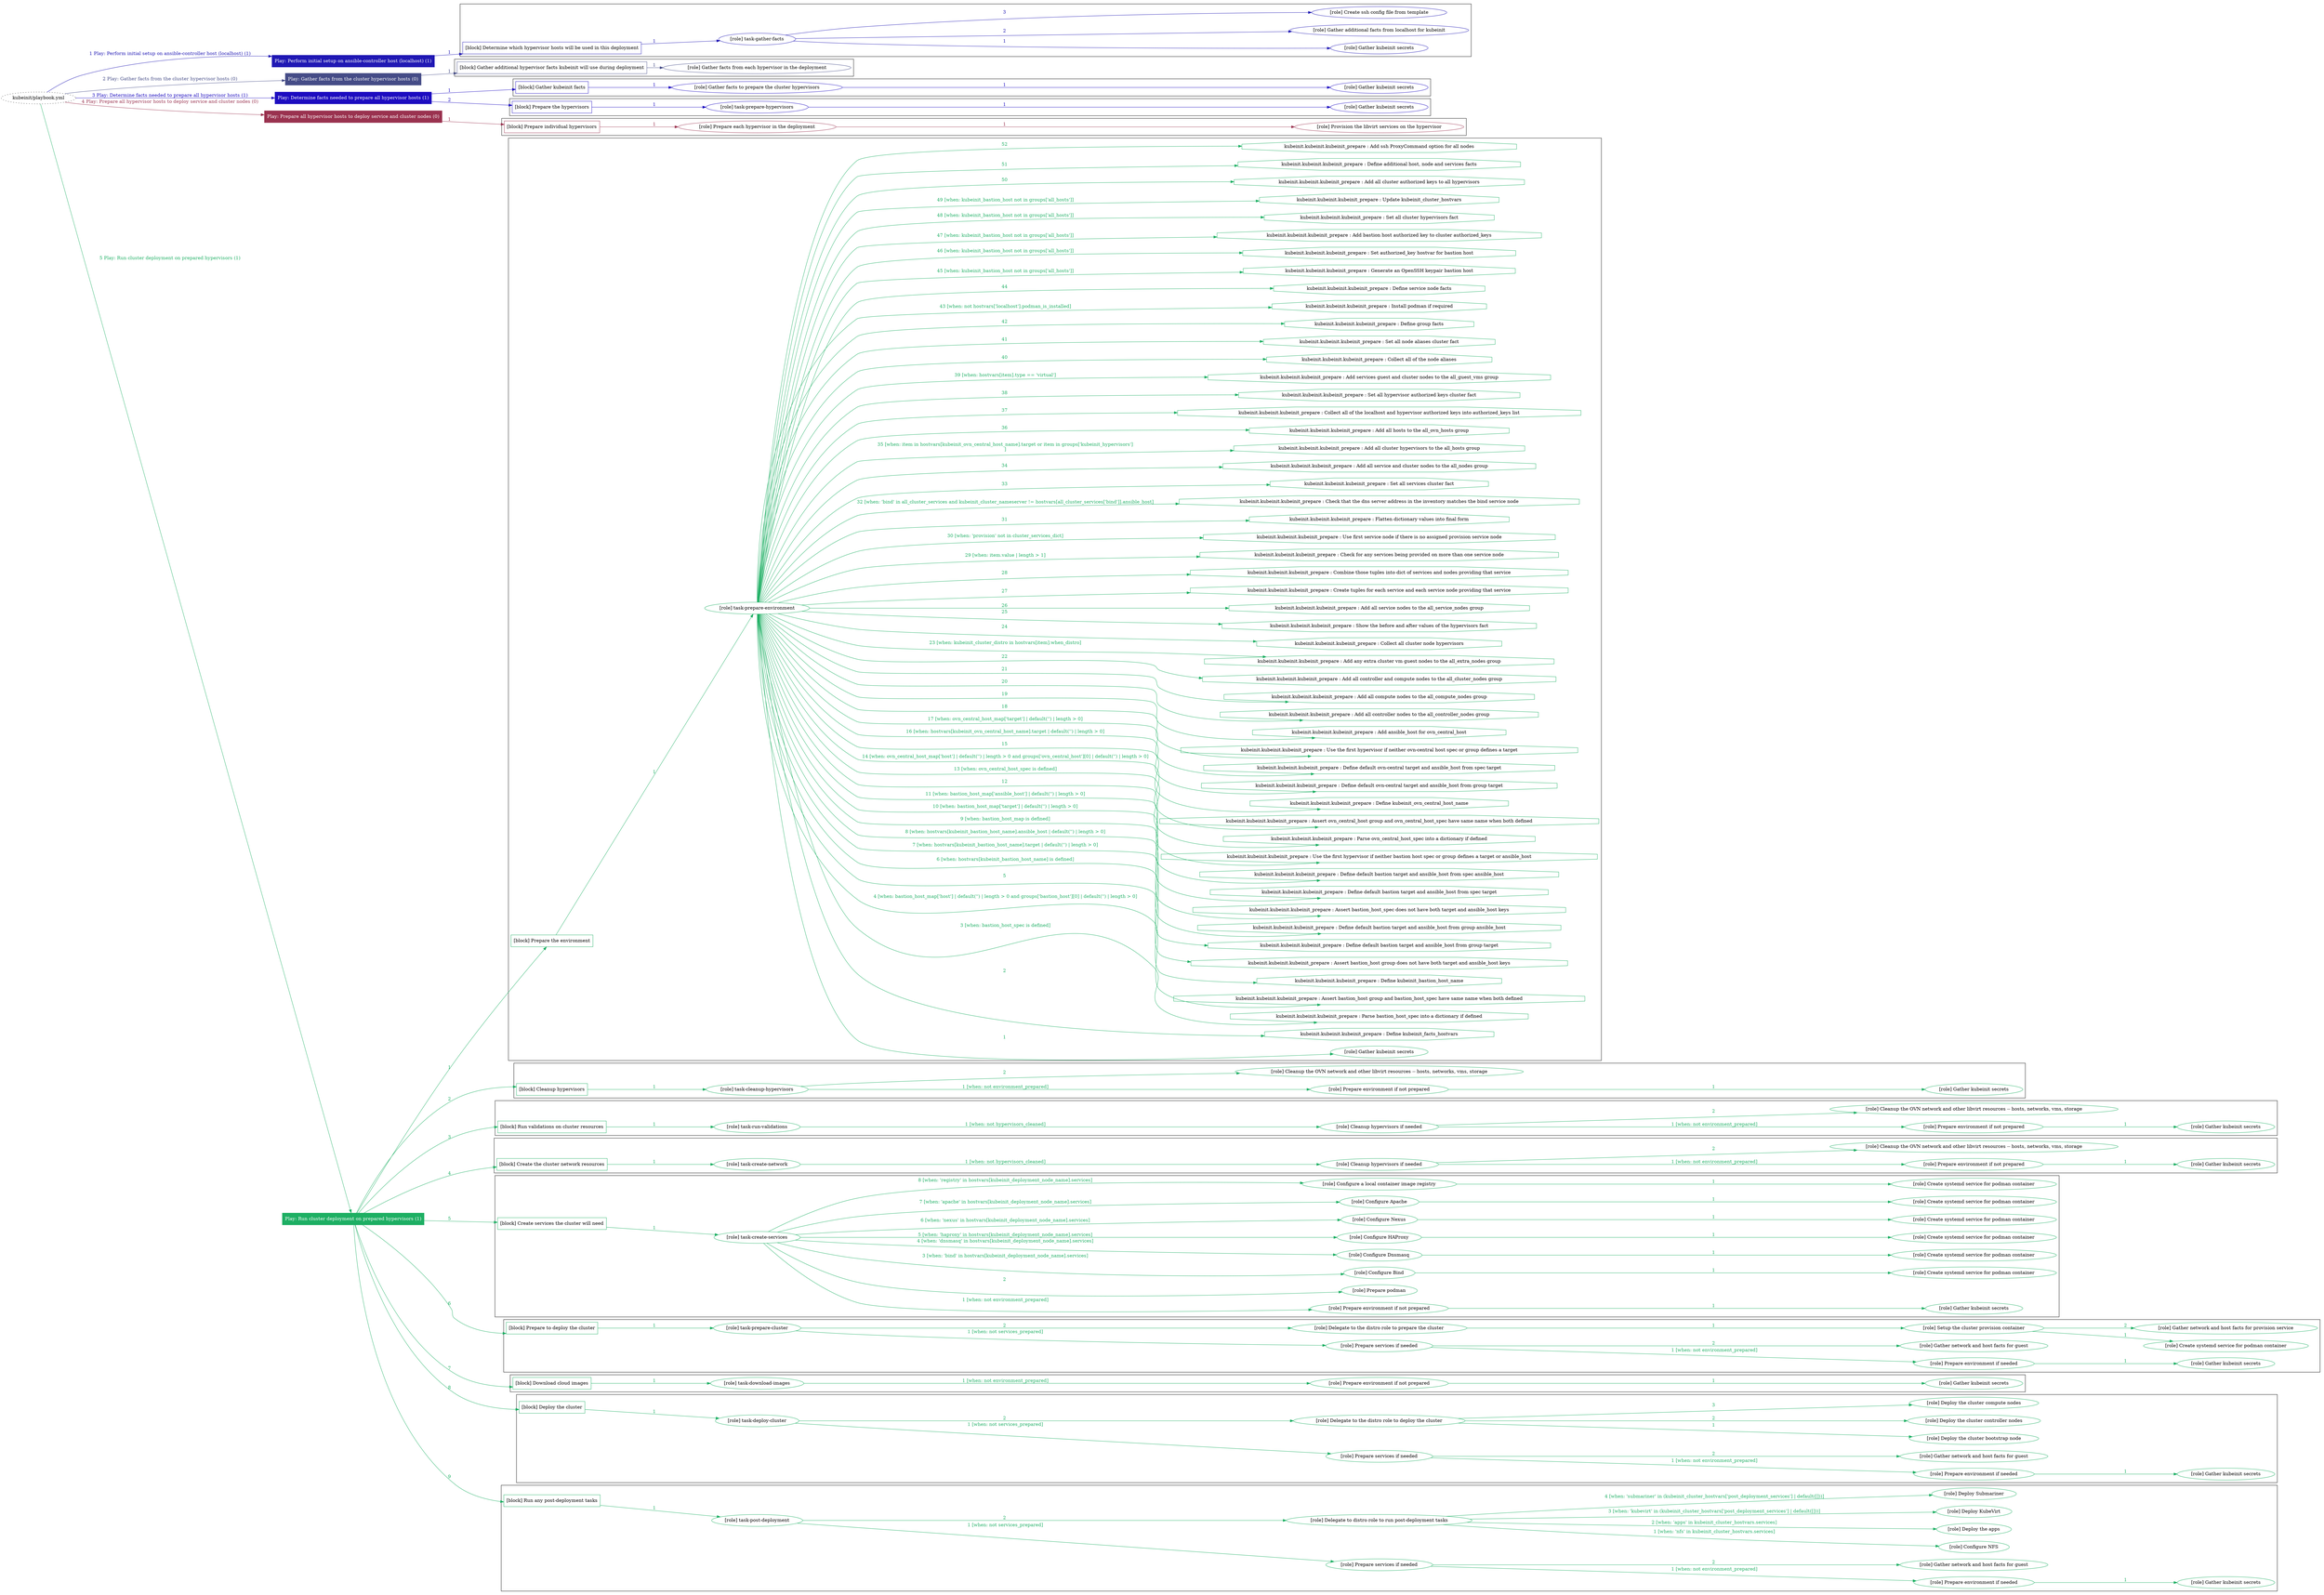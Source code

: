 digraph {
	graph [concentrate=true ordering=in rankdir=LR ratio=fill]
	edge [esep=5 sep=10]
	"kubeinit/playbook.yml" [URL="/home/runner/work/kubeinit/kubeinit/kubeinit/playbook.yml" id=playbook_a05c104b style=dotted]
	"kubeinit/playbook.yml" -> play_372bcb38 [label="1 Play: Perform initial setup on ansible-controller host (localhost) (1)" color="#2018b4" fontcolor="#2018b4" id=edge_play_372bcb38 labeltooltip="1 Play: Perform initial setup on ansible-controller host (localhost) (1)" tooltip="1 Play: Perform initial setup on ansible-controller host (localhost) (1)"]
	subgraph "Play: Perform initial setup on ansible-controller host (localhost) (1)" {
		play_372bcb38 [label="Play: Perform initial setup on ansible-controller host (localhost) (1)" URL="/home/runner/work/kubeinit/kubeinit/kubeinit/playbook.yml" color="#2018b4" fontcolor="#ffffff" id=play_372bcb38 shape=box style=filled tooltip=localhost]
		play_372bcb38 -> block_e9a20ceb [label=1 color="#2018b4" fontcolor="#2018b4" id=edge_block_e9a20ceb labeltooltip=1 tooltip=1]
		subgraph cluster_block_e9a20ceb {
			block_e9a20ceb [label="[block] Determine which hypervisor hosts will be used in this deployment" URL="/home/runner/work/kubeinit/kubeinit/kubeinit/playbook.yml" color="#2018b4" id=block_e9a20ceb labeltooltip="Determine which hypervisor hosts will be used in this deployment" shape=box tooltip="Determine which hypervisor hosts will be used in this deployment"]
			block_e9a20ceb -> role_dd5d76da [label="1 " color="#2018b4" fontcolor="#2018b4" id=edge_role_dd5d76da labeltooltip="1 " tooltip="1 "]
			subgraph "task-gather-facts" {
				role_dd5d76da [label="[role] task-gather-facts" URL="/home/runner/work/kubeinit/kubeinit/kubeinit/playbook.yml" color="#2018b4" id=role_dd5d76da tooltip="task-gather-facts"]
				role_dd5d76da -> role_508bf41f [label="1 " color="#2018b4" fontcolor="#2018b4" id=edge_role_508bf41f labeltooltip="1 " tooltip="1 "]
				subgraph "Gather kubeinit secrets" {
					role_508bf41f [label="[role] Gather kubeinit secrets" URL="/home/runner/.ansible/collections/ansible_collections/kubeinit/kubeinit/roles/kubeinit_prepare/tasks/build_hypervisors_group.yml" color="#2018b4" id=role_508bf41f tooltip="Gather kubeinit secrets"]
				}
				role_dd5d76da -> role_b66e35e3 [label="2 " color="#2018b4" fontcolor="#2018b4" id=edge_role_b66e35e3 labeltooltip="2 " tooltip="2 "]
				subgraph "Gather additional facts from localhost for kubeinit" {
					role_b66e35e3 [label="[role] Gather additional facts from localhost for kubeinit" URL="/home/runner/.ansible/collections/ansible_collections/kubeinit/kubeinit/roles/kubeinit_prepare/tasks/build_hypervisors_group.yml" color="#2018b4" id=role_b66e35e3 tooltip="Gather additional facts from localhost for kubeinit"]
				}
				role_dd5d76da -> role_2372bf2d [label="3 " color="#2018b4" fontcolor="#2018b4" id=edge_role_2372bf2d labeltooltip="3 " tooltip="3 "]
				subgraph "Create ssh config file from template" {
					role_2372bf2d [label="[role] Create ssh config file from template" URL="/home/runner/.ansible/collections/ansible_collections/kubeinit/kubeinit/roles/kubeinit_prepare/tasks/build_hypervisors_group.yml" color="#2018b4" id=role_2372bf2d tooltip="Create ssh config file from template"]
				}
			}
		}
	}
	"kubeinit/playbook.yml" -> play_e0ed263b [label="2 Play: Gather facts from the cluster hypervisor hosts (0)" color="#454c87" fontcolor="#454c87" id=edge_play_e0ed263b labeltooltip="2 Play: Gather facts from the cluster hypervisor hosts (0)" tooltip="2 Play: Gather facts from the cluster hypervisor hosts (0)"]
	subgraph "Play: Gather facts from the cluster hypervisor hosts (0)" {
		play_e0ed263b [label="Play: Gather facts from the cluster hypervisor hosts (0)" URL="/home/runner/work/kubeinit/kubeinit/kubeinit/playbook.yml" color="#454c87" fontcolor="#ffffff" id=play_e0ed263b shape=box style=filled tooltip="Play: Gather facts from the cluster hypervisor hosts (0)"]
		play_e0ed263b -> block_2b7aa879 [label=1 color="#454c87" fontcolor="#454c87" id=edge_block_2b7aa879 labeltooltip=1 tooltip=1]
		subgraph cluster_block_2b7aa879 {
			block_2b7aa879 [label="[block] Gather additional hypervisor facts kubeinit will use during deployment" URL="/home/runner/work/kubeinit/kubeinit/kubeinit/playbook.yml" color="#454c87" id=block_2b7aa879 labeltooltip="Gather additional hypervisor facts kubeinit will use during deployment" shape=box tooltip="Gather additional hypervisor facts kubeinit will use during deployment"]
			block_2b7aa879 -> role_62e36f21 [label="1 " color="#454c87" fontcolor="#454c87" id=edge_role_62e36f21 labeltooltip="1 " tooltip="1 "]
			subgraph "Gather facts from each hypervisor in the deployment" {
				role_62e36f21 [label="[role] Gather facts from each hypervisor in the deployment" URL="/home/runner/work/kubeinit/kubeinit/kubeinit/playbook.yml" color="#454c87" id=role_62e36f21 tooltip="Gather facts from each hypervisor in the deployment"]
			}
		}
	}
	"kubeinit/playbook.yml" -> play_9114269e [label="3 Play: Determine facts needed to prepare all hypervisor hosts (1)" color="#1d0cc0" fontcolor="#1d0cc0" id=edge_play_9114269e labeltooltip="3 Play: Determine facts needed to prepare all hypervisor hosts (1)" tooltip="3 Play: Determine facts needed to prepare all hypervisor hosts (1)"]
	subgraph "Play: Determine facts needed to prepare all hypervisor hosts (1)" {
		play_9114269e [label="Play: Determine facts needed to prepare all hypervisor hosts (1)" URL="/home/runner/work/kubeinit/kubeinit/kubeinit/playbook.yml" color="#1d0cc0" fontcolor="#ffffff" id=play_9114269e shape=box style=filled tooltip=localhost]
		play_9114269e -> block_5431382c [label=1 color="#1d0cc0" fontcolor="#1d0cc0" id=edge_block_5431382c labeltooltip=1 tooltip=1]
		subgraph cluster_block_5431382c {
			block_5431382c [label="[block] Gather kubeinit facts" URL="/home/runner/work/kubeinit/kubeinit/kubeinit/playbook.yml" color="#1d0cc0" id=block_5431382c labeltooltip="Gather kubeinit facts" shape=box tooltip="Gather kubeinit facts"]
			block_5431382c -> role_515ce8f3 [label="1 " color="#1d0cc0" fontcolor="#1d0cc0" id=edge_role_515ce8f3 labeltooltip="1 " tooltip="1 "]
			subgraph "Gather facts to prepare the cluster hypervisors" {
				role_515ce8f3 [label="[role] Gather facts to prepare the cluster hypervisors" URL="/home/runner/work/kubeinit/kubeinit/kubeinit/playbook.yml" color="#1d0cc0" id=role_515ce8f3 tooltip="Gather facts to prepare the cluster hypervisors"]
				role_515ce8f3 -> role_2ecfde9a [label="1 " color="#1d0cc0" fontcolor="#1d0cc0" id=edge_role_2ecfde9a labeltooltip="1 " tooltip="1 "]
				subgraph "Gather kubeinit secrets" {
					role_2ecfde9a [label="[role] Gather kubeinit secrets" URL="/home/runner/.ansible/collections/ansible_collections/kubeinit/kubeinit/roles/kubeinit_prepare/tasks/gather_kubeinit_facts.yml" color="#1d0cc0" id=role_2ecfde9a tooltip="Gather kubeinit secrets"]
				}
			}
		}
		play_9114269e -> block_07c73e9e [label=2 color="#1d0cc0" fontcolor="#1d0cc0" id=edge_block_07c73e9e labeltooltip=2 tooltip=2]
		subgraph cluster_block_07c73e9e {
			block_07c73e9e [label="[block] Prepare the hypervisors" URL="/home/runner/work/kubeinit/kubeinit/kubeinit/playbook.yml" color="#1d0cc0" id=block_07c73e9e labeltooltip="Prepare the hypervisors" shape=box tooltip="Prepare the hypervisors"]
			block_07c73e9e -> role_8657ef6e [label="1 " color="#1d0cc0" fontcolor="#1d0cc0" id=edge_role_8657ef6e labeltooltip="1 " tooltip="1 "]
			subgraph "task-prepare-hypervisors" {
				role_8657ef6e [label="[role] task-prepare-hypervisors" URL="/home/runner/work/kubeinit/kubeinit/kubeinit/playbook.yml" color="#1d0cc0" id=role_8657ef6e tooltip="task-prepare-hypervisors"]
				role_8657ef6e -> role_3dbbf15b [label="1 " color="#1d0cc0" fontcolor="#1d0cc0" id=edge_role_3dbbf15b labeltooltip="1 " tooltip="1 "]
				subgraph "Gather kubeinit secrets" {
					role_3dbbf15b [label="[role] Gather kubeinit secrets" URL="/home/runner/.ansible/collections/ansible_collections/kubeinit/kubeinit/roles/kubeinit_prepare/tasks/gather_kubeinit_facts.yml" color="#1d0cc0" id=role_3dbbf15b tooltip="Gather kubeinit secrets"]
				}
			}
		}
	}
	"kubeinit/playbook.yml" -> play_691f3ff8 [label="4 Play: Prepare all hypervisor hosts to deploy service and cluster nodes (0)" color="#9a324f" fontcolor="#9a324f" id=edge_play_691f3ff8 labeltooltip="4 Play: Prepare all hypervisor hosts to deploy service and cluster nodes (0)" tooltip="4 Play: Prepare all hypervisor hosts to deploy service and cluster nodes (0)"]
	subgraph "Play: Prepare all hypervisor hosts to deploy service and cluster nodes (0)" {
		play_691f3ff8 [label="Play: Prepare all hypervisor hosts to deploy service and cluster nodes (0)" URL="/home/runner/work/kubeinit/kubeinit/kubeinit/playbook.yml" color="#9a324f" fontcolor="#ffffff" id=play_691f3ff8 shape=box style=filled tooltip="Play: Prepare all hypervisor hosts to deploy service and cluster nodes (0)"]
		play_691f3ff8 -> block_47a8d25a [label=1 color="#9a324f" fontcolor="#9a324f" id=edge_block_47a8d25a labeltooltip=1 tooltip=1]
		subgraph cluster_block_47a8d25a {
			block_47a8d25a [label="[block] Prepare individual hypervisors" URL="/home/runner/work/kubeinit/kubeinit/kubeinit/playbook.yml" color="#9a324f" id=block_47a8d25a labeltooltip="Prepare individual hypervisors" shape=box tooltip="Prepare individual hypervisors"]
			block_47a8d25a -> role_817dabda [label="1 " color="#9a324f" fontcolor="#9a324f" id=edge_role_817dabda labeltooltip="1 " tooltip="1 "]
			subgraph "Prepare each hypervisor in the deployment" {
				role_817dabda [label="[role] Prepare each hypervisor in the deployment" URL="/home/runner/work/kubeinit/kubeinit/kubeinit/playbook.yml" color="#9a324f" id=role_817dabda tooltip="Prepare each hypervisor in the deployment"]
				role_817dabda -> role_3fe26f85 [label="1 " color="#9a324f" fontcolor="#9a324f" id=edge_role_3fe26f85 labeltooltip="1 " tooltip="1 "]
				subgraph "Provision the libvirt services on the hypervisor" {
					role_3fe26f85 [label="[role] Provision the libvirt services on the hypervisor" URL="/home/runner/.ansible/collections/ansible_collections/kubeinit/kubeinit/roles/kubeinit_prepare/tasks/prepare_hypervisor.yml" color="#9a324f" id=role_3fe26f85 tooltip="Provision the libvirt services on the hypervisor"]
				}
			}
		}
	}
	"kubeinit/playbook.yml" -> play_3ecee025 [label="5 Play: Run cluster deployment on prepared hypervisors (1)" color="#1daf63" fontcolor="#1daf63" id=edge_play_3ecee025 labeltooltip="5 Play: Run cluster deployment on prepared hypervisors (1)" tooltip="5 Play: Run cluster deployment on prepared hypervisors (1)"]
	subgraph "Play: Run cluster deployment on prepared hypervisors (1)" {
		play_3ecee025 [label="Play: Run cluster deployment on prepared hypervisors (1)" URL="/home/runner/work/kubeinit/kubeinit/kubeinit/playbook.yml" color="#1daf63" fontcolor="#ffffff" id=play_3ecee025 shape=box style=filled tooltip=localhost]
		play_3ecee025 -> block_ececb783 [label=1 color="#1daf63" fontcolor="#1daf63" id=edge_block_ececb783 labeltooltip=1 tooltip=1]
		subgraph cluster_block_ececb783 {
			block_ececb783 [label="[block] Prepare the environment" URL="/home/runner/work/kubeinit/kubeinit/kubeinit/playbook.yml" color="#1daf63" id=block_ececb783 labeltooltip="Prepare the environment" shape=box tooltip="Prepare the environment"]
			block_ececb783 -> role_29cda086 [label="1 " color="#1daf63" fontcolor="#1daf63" id=edge_role_29cda086 labeltooltip="1 " tooltip="1 "]
			subgraph "task-prepare-environment" {
				role_29cda086 [label="[role] task-prepare-environment" URL="/home/runner/work/kubeinit/kubeinit/kubeinit/playbook.yml" color="#1daf63" id=role_29cda086 tooltip="task-prepare-environment"]
				role_29cda086 -> role_24174df0 [label="1 " color="#1daf63" fontcolor="#1daf63" id=edge_role_24174df0 labeltooltip="1 " tooltip="1 "]
				subgraph "Gather kubeinit secrets" {
					role_24174df0 [label="[role] Gather kubeinit secrets" URL="/home/runner/.ansible/collections/ansible_collections/kubeinit/kubeinit/roles/kubeinit_prepare/tasks/gather_kubeinit_facts.yml" color="#1daf63" id=role_24174df0 tooltip="Gather kubeinit secrets"]
				}
				task_fa4bfd51 [label="kubeinit.kubeinit.kubeinit_prepare : Define kubeinit_facts_hostvars" URL="/home/runner/.ansible/collections/ansible_collections/kubeinit/kubeinit/roles/kubeinit_prepare/tasks/main.yml" color="#1daf63" id=task_fa4bfd51 shape=octagon tooltip="kubeinit.kubeinit.kubeinit_prepare : Define kubeinit_facts_hostvars"]
				role_29cda086 -> task_fa4bfd51 [label="2 " color="#1daf63" fontcolor="#1daf63" id=edge_task_fa4bfd51 labeltooltip="2 " tooltip="2 "]
				task_10496118 [label="kubeinit.kubeinit.kubeinit_prepare : Parse bastion_host_spec into a dictionary if defined" URL="/home/runner/.ansible/collections/ansible_collections/kubeinit/kubeinit/roles/kubeinit_prepare/tasks/main.yml" color="#1daf63" id=task_10496118 shape=octagon tooltip="kubeinit.kubeinit.kubeinit_prepare : Parse bastion_host_spec into a dictionary if defined"]
				role_29cda086 -> task_10496118 [label="3 [when: bastion_host_spec is defined]" color="#1daf63" fontcolor="#1daf63" id=edge_task_10496118 labeltooltip="3 [when: bastion_host_spec is defined]" tooltip="3 [when: bastion_host_spec is defined]"]
				task_a6fb3c93 [label="kubeinit.kubeinit.kubeinit_prepare : Assert bastion_host group and bastion_host_spec have same name when both defined" URL="/home/runner/.ansible/collections/ansible_collections/kubeinit/kubeinit/roles/kubeinit_prepare/tasks/main.yml" color="#1daf63" id=task_a6fb3c93 shape=octagon tooltip="kubeinit.kubeinit.kubeinit_prepare : Assert bastion_host group and bastion_host_spec have same name when both defined"]
				role_29cda086 -> task_a6fb3c93 [label="4 [when: bastion_host_map['host'] | default('') | length > 0 and groups['bastion_host'][0] | default('') | length > 0]" color="#1daf63" fontcolor="#1daf63" id=edge_task_a6fb3c93 labeltooltip="4 [when: bastion_host_map['host'] | default('') | length > 0 and groups['bastion_host'][0] | default('') | length > 0]" tooltip="4 [when: bastion_host_map['host'] | default('') | length > 0 and groups['bastion_host'][0] | default('') | length > 0]"]
				task_2d94a388 [label="kubeinit.kubeinit.kubeinit_prepare : Define kubeinit_bastion_host_name" URL="/home/runner/.ansible/collections/ansible_collections/kubeinit/kubeinit/roles/kubeinit_prepare/tasks/main.yml" color="#1daf63" id=task_2d94a388 shape=octagon tooltip="kubeinit.kubeinit.kubeinit_prepare : Define kubeinit_bastion_host_name"]
				role_29cda086 -> task_2d94a388 [label="5 " color="#1daf63" fontcolor="#1daf63" id=edge_task_2d94a388 labeltooltip="5 " tooltip="5 "]
				task_5a53d7bb [label="kubeinit.kubeinit.kubeinit_prepare : Assert bastion_host group does not have both target and ansible_host keys" URL="/home/runner/.ansible/collections/ansible_collections/kubeinit/kubeinit/roles/kubeinit_prepare/tasks/main.yml" color="#1daf63" id=task_5a53d7bb shape=octagon tooltip="kubeinit.kubeinit.kubeinit_prepare : Assert bastion_host group does not have both target and ansible_host keys"]
				role_29cda086 -> task_5a53d7bb [label="6 [when: hostvars[kubeinit_bastion_host_name] is defined]" color="#1daf63" fontcolor="#1daf63" id=edge_task_5a53d7bb labeltooltip="6 [when: hostvars[kubeinit_bastion_host_name] is defined]" tooltip="6 [when: hostvars[kubeinit_bastion_host_name] is defined]"]
				task_9b55e87e [label="kubeinit.kubeinit.kubeinit_prepare : Define default bastion target and ansible_host from group target" URL="/home/runner/.ansible/collections/ansible_collections/kubeinit/kubeinit/roles/kubeinit_prepare/tasks/main.yml" color="#1daf63" id=task_9b55e87e shape=octagon tooltip="kubeinit.kubeinit.kubeinit_prepare : Define default bastion target and ansible_host from group target"]
				role_29cda086 -> task_9b55e87e [label="7 [when: hostvars[kubeinit_bastion_host_name].target | default('') | length > 0]" color="#1daf63" fontcolor="#1daf63" id=edge_task_9b55e87e labeltooltip="7 [when: hostvars[kubeinit_bastion_host_name].target | default('') | length > 0]" tooltip="7 [when: hostvars[kubeinit_bastion_host_name].target | default('') | length > 0]"]
				task_558fc328 [label="kubeinit.kubeinit.kubeinit_prepare : Define default bastion target and ansible_host from group ansible_host" URL="/home/runner/.ansible/collections/ansible_collections/kubeinit/kubeinit/roles/kubeinit_prepare/tasks/main.yml" color="#1daf63" id=task_558fc328 shape=octagon tooltip="kubeinit.kubeinit.kubeinit_prepare : Define default bastion target and ansible_host from group ansible_host"]
				role_29cda086 -> task_558fc328 [label="8 [when: hostvars[kubeinit_bastion_host_name].ansible_host | default('') | length > 0]" color="#1daf63" fontcolor="#1daf63" id=edge_task_558fc328 labeltooltip="8 [when: hostvars[kubeinit_bastion_host_name].ansible_host | default('') | length > 0]" tooltip="8 [when: hostvars[kubeinit_bastion_host_name].ansible_host | default('') | length > 0]"]
				task_90f46732 [label="kubeinit.kubeinit.kubeinit_prepare : Assert bastion_host_spec does not have both target and ansible_host keys" URL="/home/runner/.ansible/collections/ansible_collections/kubeinit/kubeinit/roles/kubeinit_prepare/tasks/main.yml" color="#1daf63" id=task_90f46732 shape=octagon tooltip="kubeinit.kubeinit.kubeinit_prepare : Assert bastion_host_spec does not have both target and ansible_host keys"]
				role_29cda086 -> task_90f46732 [label="9 [when: bastion_host_map is defined]" color="#1daf63" fontcolor="#1daf63" id=edge_task_90f46732 labeltooltip="9 [when: bastion_host_map is defined]" tooltip="9 [when: bastion_host_map is defined]"]
				task_6e4f2841 [label="kubeinit.kubeinit.kubeinit_prepare : Define default bastion target and ansible_host from spec target" URL="/home/runner/.ansible/collections/ansible_collections/kubeinit/kubeinit/roles/kubeinit_prepare/tasks/main.yml" color="#1daf63" id=task_6e4f2841 shape=octagon tooltip="kubeinit.kubeinit.kubeinit_prepare : Define default bastion target and ansible_host from spec target"]
				role_29cda086 -> task_6e4f2841 [label="10 [when: bastion_host_map['target'] | default('') | length > 0]" color="#1daf63" fontcolor="#1daf63" id=edge_task_6e4f2841 labeltooltip="10 [when: bastion_host_map['target'] | default('') | length > 0]" tooltip="10 [when: bastion_host_map['target'] | default('') | length > 0]"]
				task_0f39f2dd [label="kubeinit.kubeinit.kubeinit_prepare : Define default bastion target and ansible_host from spec ansible_host" URL="/home/runner/.ansible/collections/ansible_collections/kubeinit/kubeinit/roles/kubeinit_prepare/tasks/main.yml" color="#1daf63" id=task_0f39f2dd shape=octagon tooltip="kubeinit.kubeinit.kubeinit_prepare : Define default bastion target and ansible_host from spec ansible_host"]
				role_29cda086 -> task_0f39f2dd [label="11 [when: bastion_host_map['ansible_host'] | default('') | length > 0]" color="#1daf63" fontcolor="#1daf63" id=edge_task_0f39f2dd labeltooltip="11 [when: bastion_host_map['ansible_host'] | default('') | length > 0]" tooltip="11 [when: bastion_host_map['ansible_host'] | default('') | length > 0]"]
				task_0572f2aa [label="kubeinit.kubeinit.kubeinit_prepare : Use the first hypervisor if neither bastion host spec or group defines a target or ansible_host" URL="/home/runner/.ansible/collections/ansible_collections/kubeinit/kubeinit/roles/kubeinit_prepare/tasks/main.yml" color="#1daf63" id=task_0572f2aa shape=octagon tooltip="kubeinit.kubeinit.kubeinit_prepare : Use the first hypervisor if neither bastion host spec or group defines a target or ansible_host"]
				role_29cda086 -> task_0572f2aa [label="12 " color="#1daf63" fontcolor="#1daf63" id=edge_task_0572f2aa labeltooltip="12 " tooltip="12 "]
				task_4e82a1ea [label="kubeinit.kubeinit.kubeinit_prepare : Parse ovn_central_host_spec into a dictionary if defined" URL="/home/runner/.ansible/collections/ansible_collections/kubeinit/kubeinit/roles/kubeinit_prepare/tasks/main.yml" color="#1daf63" id=task_4e82a1ea shape=octagon tooltip="kubeinit.kubeinit.kubeinit_prepare : Parse ovn_central_host_spec into a dictionary if defined"]
				role_29cda086 -> task_4e82a1ea [label="13 [when: ovn_central_host_spec is defined]" color="#1daf63" fontcolor="#1daf63" id=edge_task_4e82a1ea labeltooltip="13 [when: ovn_central_host_spec is defined]" tooltip="13 [when: ovn_central_host_spec is defined]"]
				task_b96ab286 [label="kubeinit.kubeinit.kubeinit_prepare : Assert ovn_central_host group and ovn_central_host_spec have same name when both defined" URL="/home/runner/.ansible/collections/ansible_collections/kubeinit/kubeinit/roles/kubeinit_prepare/tasks/main.yml" color="#1daf63" id=task_b96ab286 shape=octagon tooltip="kubeinit.kubeinit.kubeinit_prepare : Assert ovn_central_host group and ovn_central_host_spec have same name when both defined"]
				role_29cda086 -> task_b96ab286 [label="14 [when: ovn_central_host_map['host'] | default('') | length > 0 and groups['ovn_central_host'][0] | default('') | length > 0]" color="#1daf63" fontcolor="#1daf63" id=edge_task_b96ab286 labeltooltip="14 [when: ovn_central_host_map['host'] | default('') | length > 0 and groups['ovn_central_host'][0] | default('') | length > 0]" tooltip="14 [when: ovn_central_host_map['host'] | default('') | length > 0 and groups['ovn_central_host'][0] | default('') | length > 0]"]
				task_99bd1980 [label="kubeinit.kubeinit.kubeinit_prepare : Define kubeinit_ovn_central_host_name" URL="/home/runner/.ansible/collections/ansible_collections/kubeinit/kubeinit/roles/kubeinit_prepare/tasks/main.yml" color="#1daf63" id=task_99bd1980 shape=octagon tooltip="kubeinit.kubeinit.kubeinit_prepare : Define kubeinit_ovn_central_host_name"]
				role_29cda086 -> task_99bd1980 [label="15 " color="#1daf63" fontcolor="#1daf63" id=edge_task_99bd1980 labeltooltip="15 " tooltip="15 "]
				task_cb9669db [label="kubeinit.kubeinit.kubeinit_prepare : Define default ovn-central target and ansible_host from group target" URL="/home/runner/.ansible/collections/ansible_collections/kubeinit/kubeinit/roles/kubeinit_prepare/tasks/main.yml" color="#1daf63" id=task_cb9669db shape=octagon tooltip="kubeinit.kubeinit.kubeinit_prepare : Define default ovn-central target and ansible_host from group target"]
				role_29cda086 -> task_cb9669db [label="16 [when: hostvars[kubeinit_ovn_central_host_name].target | default('') | length > 0]" color="#1daf63" fontcolor="#1daf63" id=edge_task_cb9669db labeltooltip="16 [when: hostvars[kubeinit_ovn_central_host_name].target | default('') | length > 0]" tooltip="16 [when: hostvars[kubeinit_ovn_central_host_name].target | default('') | length > 0]"]
				task_774b30f4 [label="kubeinit.kubeinit.kubeinit_prepare : Define default ovn-central target and ansible_host from spec target" URL="/home/runner/.ansible/collections/ansible_collections/kubeinit/kubeinit/roles/kubeinit_prepare/tasks/main.yml" color="#1daf63" id=task_774b30f4 shape=octagon tooltip="kubeinit.kubeinit.kubeinit_prepare : Define default ovn-central target and ansible_host from spec target"]
				role_29cda086 -> task_774b30f4 [label="17 [when: ovn_central_host_map['target'] | default('') | length > 0]" color="#1daf63" fontcolor="#1daf63" id=edge_task_774b30f4 labeltooltip="17 [when: ovn_central_host_map['target'] | default('') | length > 0]" tooltip="17 [when: ovn_central_host_map['target'] | default('') | length > 0]"]
				task_686aab26 [label="kubeinit.kubeinit.kubeinit_prepare : Use the first hypervisor if neither ovn-central host spec or group defines a target" URL="/home/runner/.ansible/collections/ansible_collections/kubeinit/kubeinit/roles/kubeinit_prepare/tasks/main.yml" color="#1daf63" id=task_686aab26 shape=octagon tooltip="kubeinit.kubeinit.kubeinit_prepare : Use the first hypervisor if neither ovn-central host spec or group defines a target"]
				role_29cda086 -> task_686aab26 [label="18 " color="#1daf63" fontcolor="#1daf63" id=edge_task_686aab26 labeltooltip="18 " tooltip="18 "]
				task_15f8f1a3 [label="kubeinit.kubeinit.kubeinit_prepare : Add ansible_host for ovn_central_host" URL="/home/runner/.ansible/collections/ansible_collections/kubeinit/kubeinit/roles/kubeinit_prepare/tasks/main.yml" color="#1daf63" id=task_15f8f1a3 shape=octagon tooltip="kubeinit.kubeinit.kubeinit_prepare : Add ansible_host for ovn_central_host"]
				role_29cda086 -> task_15f8f1a3 [label="19 " color="#1daf63" fontcolor="#1daf63" id=edge_task_15f8f1a3 labeltooltip="19 " tooltip="19 "]
				task_30e67559 [label="kubeinit.kubeinit.kubeinit_prepare : Add all controller nodes to the all_controller_nodes group" URL="/home/runner/.ansible/collections/ansible_collections/kubeinit/kubeinit/roles/kubeinit_prepare/tasks/prepare_groups.yml" color="#1daf63" id=task_30e67559 shape=octagon tooltip="kubeinit.kubeinit.kubeinit_prepare : Add all controller nodes to the all_controller_nodes group"]
				role_29cda086 -> task_30e67559 [label="20 " color="#1daf63" fontcolor="#1daf63" id=edge_task_30e67559 labeltooltip="20 " tooltip="20 "]
				task_8e6be441 [label="kubeinit.kubeinit.kubeinit_prepare : Add all compute nodes to the all_compute_nodes group" URL="/home/runner/.ansible/collections/ansible_collections/kubeinit/kubeinit/roles/kubeinit_prepare/tasks/prepare_groups.yml" color="#1daf63" id=task_8e6be441 shape=octagon tooltip="kubeinit.kubeinit.kubeinit_prepare : Add all compute nodes to the all_compute_nodes group"]
				role_29cda086 -> task_8e6be441 [label="21 " color="#1daf63" fontcolor="#1daf63" id=edge_task_8e6be441 labeltooltip="21 " tooltip="21 "]
				task_2fc38d01 [label="kubeinit.kubeinit.kubeinit_prepare : Add all controller and compute nodes to the all_cluster_nodes group" URL="/home/runner/.ansible/collections/ansible_collections/kubeinit/kubeinit/roles/kubeinit_prepare/tasks/prepare_groups.yml" color="#1daf63" id=task_2fc38d01 shape=octagon tooltip="kubeinit.kubeinit.kubeinit_prepare : Add all controller and compute nodes to the all_cluster_nodes group"]
				role_29cda086 -> task_2fc38d01 [label="22 " color="#1daf63" fontcolor="#1daf63" id=edge_task_2fc38d01 labeltooltip="22 " tooltip="22 "]
				task_5f9fa858 [label="kubeinit.kubeinit.kubeinit_prepare : Add any extra cluster vm guest nodes to the all_extra_nodes group" URL="/home/runner/.ansible/collections/ansible_collections/kubeinit/kubeinit/roles/kubeinit_prepare/tasks/prepare_groups.yml" color="#1daf63" id=task_5f9fa858 shape=octagon tooltip="kubeinit.kubeinit.kubeinit_prepare : Add any extra cluster vm guest nodes to the all_extra_nodes group"]
				role_29cda086 -> task_5f9fa858 [label="23 [when: kubeinit_cluster_distro in hostvars[item].when_distro]" color="#1daf63" fontcolor="#1daf63" id=edge_task_5f9fa858 labeltooltip="23 [when: kubeinit_cluster_distro in hostvars[item].when_distro]" tooltip="23 [when: kubeinit_cluster_distro in hostvars[item].when_distro]"]
				task_c638777c [label="kubeinit.kubeinit.kubeinit_prepare : Collect all cluster node hypervisors" URL="/home/runner/.ansible/collections/ansible_collections/kubeinit/kubeinit/roles/kubeinit_prepare/tasks/prepare_groups.yml" color="#1daf63" id=task_c638777c shape=octagon tooltip="kubeinit.kubeinit.kubeinit_prepare : Collect all cluster node hypervisors"]
				role_29cda086 -> task_c638777c [label="24 " color="#1daf63" fontcolor="#1daf63" id=edge_task_c638777c labeltooltip="24 " tooltip="24 "]
				task_66e0af97 [label="kubeinit.kubeinit.kubeinit_prepare : Show the before and after values of the hypervisors fact" URL="/home/runner/.ansible/collections/ansible_collections/kubeinit/kubeinit/roles/kubeinit_prepare/tasks/prepare_groups.yml" color="#1daf63" id=task_66e0af97 shape=octagon tooltip="kubeinit.kubeinit.kubeinit_prepare : Show the before and after values of the hypervisors fact"]
				role_29cda086 -> task_66e0af97 [label="25 " color="#1daf63" fontcolor="#1daf63" id=edge_task_66e0af97 labeltooltip="25 " tooltip="25 "]
				task_14fc414e [label="kubeinit.kubeinit.kubeinit_prepare : Add all service nodes to the all_service_nodes group" URL="/home/runner/.ansible/collections/ansible_collections/kubeinit/kubeinit/roles/kubeinit_prepare/tasks/prepare_groups.yml" color="#1daf63" id=task_14fc414e shape=octagon tooltip="kubeinit.kubeinit.kubeinit_prepare : Add all service nodes to the all_service_nodes group"]
				role_29cda086 -> task_14fc414e [label="26 " color="#1daf63" fontcolor="#1daf63" id=edge_task_14fc414e labeltooltip="26 " tooltip="26 "]
				task_9282eb25 [label="kubeinit.kubeinit.kubeinit_prepare : Create tuples for each service and each service node providing that service" URL="/home/runner/.ansible/collections/ansible_collections/kubeinit/kubeinit/roles/kubeinit_prepare/tasks/prepare_groups.yml" color="#1daf63" id=task_9282eb25 shape=octagon tooltip="kubeinit.kubeinit.kubeinit_prepare : Create tuples for each service and each service node providing that service"]
				role_29cda086 -> task_9282eb25 [label="27 " color="#1daf63" fontcolor="#1daf63" id=edge_task_9282eb25 labeltooltip="27 " tooltip="27 "]
				task_4eec5b7d [label="kubeinit.kubeinit.kubeinit_prepare : Combine those tuples into dict of services and nodes providing that service" URL="/home/runner/.ansible/collections/ansible_collections/kubeinit/kubeinit/roles/kubeinit_prepare/tasks/prepare_groups.yml" color="#1daf63" id=task_4eec5b7d shape=octagon tooltip="kubeinit.kubeinit.kubeinit_prepare : Combine those tuples into dict of services and nodes providing that service"]
				role_29cda086 -> task_4eec5b7d [label="28 " color="#1daf63" fontcolor="#1daf63" id=edge_task_4eec5b7d labeltooltip="28 " tooltip="28 "]
				task_e05ad5fe [label="kubeinit.kubeinit.kubeinit_prepare : Check for any services being provided on more than one service node" URL="/home/runner/.ansible/collections/ansible_collections/kubeinit/kubeinit/roles/kubeinit_prepare/tasks/prepare_groups.yml" color="#1daf63" id=task_e05ad5fe shape=octagon tooltip="kubeinit.kubeinit.kubeinit_prepare : Check for any services being provided on more than one service node"]
				role_29cda086 -> task_e05ad5fe [label="29 [when: item.value | length > 1]" color="#1daf63" fontcolor="#1daf63" id=edge_task_e05ad5fe labeltooltip="29 [when: item.value | length > 1]" tooltip="29 [when: item.value | length > 1]"]
				task_780e064e [label="kubeinit.kubeinit.kubeinit_prepare : Use first service node if there is no assigned provision service node" URL="/home/runner/.ansible/collections/ansible_collections/kubeinit/kubeinit/roles/kubeinit_prepare/tasks/prepare_groups.yml" color="#1daf63" id=task_780e064e shape=octagon tooltip="kubeinit.kubeinit.kubeinit_prepare : Use first service node if there is no assigned provision service node"]
				role_29cda086 -> task_780e064e [label="30 [when: 'provision' not in cluster_services_dict]" color="#1daf63" fontcolor="#1daf63" id=edge_task_780e064e labeltooltip="30 [when: 'provision' not in cluster_services_dict]" tooltip="30 [when: 'provision' not in cluster_services_dict]"]
				task_cd976a5b [label="kubeinit.kubeinit.kubeinit_prepare : Flatten dictionary values into final form" URL="/home/runner/.ansible/collections/ansible_collections/kubeinit/kubeinit/roles/kubeinit_prepare/tasks/prepare_groups.yml" color="#1daf63" id=task_cd976a5b shape=octagon tooltip="kubeinit.kubeinit.kubeinit_prepare : Flatten dictionary values into final form"]
				role_29cda086 -> task_cd976a5b [label="31 " color="#1daf63" fontcolor="#1daf63" id=edge_task_cd976a5b labeltooltip="31 " tooltip="31 "]
				task_844db528 [label="kubeinit.kubeinit.kubeinit_prepare : Check that the dns server address in the inventory matches the bind service node" URL="/home/runner/.ansible/collections/ansible_collections/kubeinit/kubeinit/roles/kubeinit_prepare/tasks/prepare_groups.yml" color="#1daf63" id=task_844db528 shape=octagon tooltip="kubeinit.kubeinit.kubeinit_prepare : Check that the dns server address in the inventory matches the bind service node"]
				role_29cda086 -> task_844db528 [label="32 [when: 'bind' in all_cluster_services and kubeinit_cluster_nameserver != hostvars[all_cluster_services['bind']].ansible_host]" color="#1daf63" fontcolor="#1daf63" id=edge_task_844db528 labeltooltip="32 [when: 'bind' in all_cluster_services and kubeinit_cluster_nameserver != hostvars[all_cluster_services['bind']].ansible_host]" tooltip="32 [when: 'bind' in all_cluster_services and kubeinit_cluster_nameserver != hostvars[all_cluster_services['bind']].ansible_host]"]
				task_ef3b4d96 [label="kubeinit.kubeinit.kubeinit_prepare : Set all services cluster fact" URL="/home/runner/.ansible/collections/ansible_collections/kubeinit/kubeinit/roles/kubeinit_prepare/tasks/prepare_groups.yml" color="#1daf63" id=task_ef3b4d96 shape=octagon tooltip="kubeinit.kubeinit.kubeinit_prepare : Set all services cluster fact"]
				role_29cda086 -> task_ef3b4d96 [label="33 " color="#1daf63" fontcolor="#1daf63" id=edge_task_ef3b4d96 labeltooltip="33 " tooltip="33 "]
				task_fbc8a4ee [label="kubeinit.kubeinit.kubeinit_prepare : Add all service and cluster nodes to the all_nodes group" URL="/home/runner/.ansible/collections/ansible_collections/kubeinit/kubeinit/roles/kubeinit_prepare/tasks/prepare_groups.yml" color="#1daf63" id=task_fbc8a4ee shape=octagon tooltip="kubeinit.kubeinit.kubeinit_prepare : Add all service and cluster nodes to the all_nodes group"]
				role_29cda086 -> task_fbc8a4ee [label="34 " color="#1daf63" fontcolor="#1daf63" id=edge_task_fbc8a4ee labeltooltip="34 " tooltip="34 "]
				task_46b0a211 [label="kubeinit.kubeinit.kubeinit_prepare : Add all cluster hypervisors to the all_hosts group" URL="/home/runner/.ansible/collections/ansible_collections/kubeinit/kubeinit/roles/kubeinit_prepare/tasks/prepare_groups.yml" color="#1daf63" id=task_46b0a211 shape=octagon tooltip="kubeinit.kubeinit.kubeinit_prepare : Add all cluster hypervisors to the all_hosts group"]
				role_29cda086 -> task_46b0a211 [label="35 [when: item in hostvars[kubeinit_ovn_central_host_name].target or item in groups['kubeinit_hypervisors']
]" color="#1daf63" fontcolor="#1daf63" id=edge_task_46b0a211 labeltooltip="35 [when: item in hostvars[kubeinit_ovn_central_host_name].target or item in groups['kubeinit_hypervisors']
]" tooltip="35 [when: item in hostvars[kubeinit_ovn_central_host_name].target or item in groups['kubeinit_hypervisors']
]"]
				task_3c147a6a [label="kubeinit.kubeinit.kubeinit_prepare : Add all hosts to the all_ovn_hosts group" URL="/home/runner/.ansible/collections/ansible_collections/kubeinit/kubeinit/roles/kubeinit_prepare/tasks/prepare_groups.yml" color="#1daf63" id=task_3c147a6a shape=octagon tooltip="kubeinit.kubeinit.kubeinit_prepare : Add all hosts to the all_ovn_hosts group"]
				role_29cda086 -> task_3c147a6a [label="36 " color="#1daf63" fontcolor="#1daf63" id=edge_task_3c147a6a labeltooltip="36 " tooltip="36 "]
				task_6a0b9b15 [label="kubeinit.kubeinit.kubeinit_prepare : Collect all of the localhost and hypervisor authorized keys into authorized_keys list" URL="/home/runner/.ansible/collections/ansible_collections/kubeinit/kubeinit/roles/kubeinit_prepare/tasks/prepare_groups.yml" color="#1daf63" id=task_6a0b9b15 shape=octagon tooltip="kubeinit.kubeinit.kubeinit_prepare : Collect all of the localhost and hypervisor authorized keys into authorized_keys list"]
				role_29cda086 -> task_6a0b9b15 [label="37 " color="#1daf63" fontcolor="#1daf63" id=edge_task_6a0b9b15 labeltooltip="37 " tooltip="37 "]
				task_619083fa [label="kubeinit.kubeinit.kubeinit_prepare : Set all hypervisor authorized keys cluster fact" URL="/home/runner/.ansible/collections/ansible_collections/kubeinit/kubeinit/roles/kubeinit_prepare/tasks/prepare_groups.yml" color="#1daf63" id=task_619083fa shape=octagon tooltip="kubeinit.kubeinit.kubeinit_prepare : Set all hypervisor authorized keys cluster fact"]
				role_29cda086 -> task_619083fa [label="38 " color="#1daf63" fontcolor="#1daf63" id=edge_task_619083fa labeltooltip="38 " tooltip="38 "]
				task_dda09110 [label="kubeinit.kubeinit.kubeinit_prepare : Add services guest and cluster nodes to the all_guest_vms group" URL="/home/runner/.ansible/collections/ansible_collections/kubeinit/kubeinit/roles/kubeinit_prepare/tasks/prepare_groups.yml" color="#1daf63" id=task_dda09110 shape=octagon tooltip="kubeinit.kubeinit.kubeinit_prepare : Add services guest and cluster nodes to the all_guest_vms group"]
				role_29cda086 -> task_dda09110 [label="39 [when: hostvars[item].type == 'virtual']" color="#1daf63" fontcolor="#1daf63" id=edge_task_dda09110 labeltooltip="39 [when: hostvars[item].type == 'virtual']" tooltip="39 [when: hostvars[item].type == 'virtual']"]
				task_f0517e27 [label="kubeinit.kubeinit.kubeinit_prepare : Collect all of the node aliases" URL="/home/runner/.ansible/collections/ansible_collections/kubeinit/kubeinit/roles/kubeinit_prepare/tasks/prepare_groups.yml" color="#1daf63" id=task_f0517e27 shape=octagon tooltip="kubeinit.kubeinit.kubeinit_prepare : Collect all of the node aliases"]
				role_29cda086 -> task_f0517e27 [label="40 " color="#1daf63" fontcolor="#1daf63" id=edge_task_f0517e27 labeltooltip="40 " tooltip="40 "]
				task_a36bd64b [label="kubeinit.kubeinit.kubeinit_prepare : Set all node aliases cluster fact" URL="/home/runner/.ansible/collections/ansible_collections/kubeinit/kubeinit/roles/kubeinit_prepare/tasks/prepare_groups.yml" color="#1daf63" id=task_a36bd64b shape=octagon tooltip="kubeinit.kubeinit.kubeinit_prepare : Set all node aliases cluster fact"]
				role_29cda086 -> task_a36bd64b [label="41 " color="#1daf63" fontcolor="#1daf63" id=edge_task_a36bd64b labeltooltip="41 " tooltip="41 "]
				task_c85223c8 [label="kubeinit.kubeinit.kubeinit_prepare : Define group facts" URL="/home/runner/.ansible/collections/ansible_collections/kubeinit/kubeinit/roles/kubeinit_prepare/tasks/main.yml" color="#1daf63" id=task_c85223c8 shape=octagon tooltip="kubeinit.kubeinit.kubeinit_prepare : Define group facts"]
				role_29cda086 -> task_c85223c8 [label="42 " color="#1daf63" fontcolor="#1daf63" id=edge_task_c85223c8 labeltooltip="42 " tooltip="42 "]
				task_aa211105 [label="kubeinit.kubeinit.kubeinit_prepare : Install podman if required" URL="/home/runner/.ansible/collections/ansible_collections/kubeinit/kubeinit/roles/kubeinit_prepare/tasks/main.yml" color="#1daf63" id=task_aa211105 shape=octagon tooltip="kubeinit.kubeinit.kubeinit_prepare : Install podman if required"]
				role_29cda086 -> task_aa211105 [label="43 [when: not hostvars['localhost'].podman_is_installed]" color="#1daf63" fontcolor="#1daf63" id=edge_task_aa211105 labeltooltip="43 [when: not hostvars['localhost'].podman_is_installed]" tooltip="43 [when: not hostvars['localhost'].podman_is_installed]"]
				task_4b3eb210 [label="kubeinit.kubeinit.kubeinit_prepare : Define service node facts" URL="/home/runner/.ansible/collections/ansible_collections/kubeinit/kubeinit/roles/kubeinit_prepare/tasks/main.yml" color="#1daf63" id=task_4b3eb210 shape=octagon tooltip="kubeinit.kubeinit.kubeinit_prepare : Define service node facts"]
				role_29cda086 -> task_4b3eb210 [label="44 " color="#1daf63" fontcolor="#1daf63" id=edge_task_4b3eb210 labeltooltip="44 " tooltip="44 "]
				task_dbb5f25f [label="kubeinit.kubeinit.kubeinit_prepare : Generate an OpenSSH keypair bastion host" URL="/home/runner/.ansible/collections/ansible_collections/kubeinit/kubeinit/roles/kubeinit_prepare/tasks/main.yml" color="#1daf63" id=task_dbb5f25f shape=octagon tooltip="kubeinit.kubeinit.kubeinit_prepare : Generate an OpenSSH keypair bastion host"]
				role_29cda086 -> task_dbb5f25f [label="45 [when: kubeinit_bastion_host not in groups['all_hosts']]" color="#1daf63" fontcolor="#1daf63" id=edge_task_dbb5f25f labeltooltip="45 [when: kubeinit_bastion_host not in groups['all_hosts']]" tooltip="45 [when: kubeinit_bastion_host not in groups['all_hosts']]"]
				task_32d7c970 [label="kubeinit.kubeinit.kubeinit_prepare : Set authorized_key hostvar for bastion host" URL="/home/runner/.ansible/collections/ansible_collections/kubeinit/kubeinit/roles/kubeinit_prepare/tasks/main.yml" color="#1daf63" id=task_32d7c970 shape=octagon tooltip="kubeinit.kubeinit.kubeinit_prepare : Set authorized_key hostvar for bastion host"]
				role_29cda086 -> task_32d7c970 [label="46 [when: kubeinit_bastion_host not in groups['all_hosts']]" color="#1daf63" fontcolor="#1daf63" id=edge_task_32d7c970 labeltooltip="46 [when: kubeinit_bastion_host not in groups['all_hosts']]" tooltip="46 [when: kubeinit_bastion_host not in groups['all_hosts']]"]
				task_df637f92 [label="kubeinit.kubeinit.kubeinit_prepare : Add bastion host authorized key to cluster authorized_keys" URL="/home/runner/.ansible/collections/ansible_collections/kubeinit/kubeinit/roles/kubeinit_prepare/tasks/main.yml" color="#1daf63" id=task_df637f92 shape=octagon tooltip="kubeinit.kubeinit.kubeinit_prepare : Add bastion host authorized key to cluster authorized_keys"]
				role_29cda086 -> task_df637f92 [label="47 [when: kubeinit_bastion_host not in groups['all_hosts']]" color="#1daf63" fontcolor="#1daf63" id=edge_task_df637f92 labeltooltip="47 [when: kubeinit_bastion_host not in groups['all_hosts']]" tooltip="47 [when: kubeinit_bastion_host not in groups['all_hosts']]"]
				task_46ad104f [label="kubeinit.kubeinit.kubeinit_prepare : Set all cluster hypervisors fact" URL="/home/runner/.ansible/collections/ansible_collections/kubeinit/kubeinit/roles/kubeinit_prepare/tasks/main.yml" color="#1daf63" id=task_46ad104f shape=octagon tooltip="kubeinit.kubeinit.kubeinit_prepare : Set all cluster hypervisors fact"]
				role_29cda086 -> task_46ad104f [label="48 [when: kubeinit_bastion_host not in groups['all_hosts']]" color="#1daf63" fontcolor="#1daf63" id=edge_task_46ad104f labeltooltip="48 [when: kubeinit_bastion_host not in groups['all_hosts']]" tooltip="48 [when: kubeinit_bastion_host not in groups['all_hosts']]"]
				task_5cd4888f [label="kubeinit.kubeinit.kubeinit_prepare : Update kubeinit_cluster_hostvars" URL="/home/runner/.ansible/collections/ansible_collections/kubeinit/kubeinit/roles/kubeinit_prepare/tasks/main.yml" color="#1daf63" id=task_5cd4888f shape=octagon tooltip="kubeinit.kubeinit.kubeinit_prepare : Update kubeinit_cluster_hostvars"]
				role_29cda086 -> task_5cd4888f [label="49 [when: kubeinit_bastion_host not in groups['all_hosts']]" color="#1daf63" fontcolor="#1daf63" id=edge_task_5cd4888f labeltooltip="49 [when: kubeinit_bastion_host not in groups['all_hosts']]" tooltip="49 [when: kubeinit_bastion_host not in groups['all_hosts']]"]
				task_945a2bca [label="kubeinit.kubeinit.kubeinit_prepare : Add all cluster authorized keys to all hypervisors" URL="/home/runner/.ansible/collections/ansible_collections/kubeinit/kubeinit/roles/kubeinit_prepare/tasks/main.yml" color="#1daf63" id=task_945a2bca shape=octagon tooltip="kubeinit.kubeinit.kubeinit_prepare : Add all cluster authorized keys to all hypervisors"]
				role_29cda086 -> task_945a2bca [label="50 " color="#1daf63" fontcolor="#1daf63" id=edge_task_945a2bca labeltooltip="50 " tooltip="50 "]
				task_6af1f2d7 [label="kubeinit.kubeinit.kubeinit_prepare : Define additional host, node and services facts" URL="/home/runner/.ansible/collections/ansible_collections/kubeinit/kubeinit/roles/kubeinit_prepare/tasks/main.yml" color="#1daf63" id=task_6af1f2d7 shape=octagon tooltip="kubeinit.kubeinit.kubeinit_prepare : Define additional host, node and services facts"]
				role_29cda086 -> task_6af1f2d7 [label="51 " color="#1daf63" fontcolor="#1daf63" id=edge_task_6af1f2d7 labeltooltip="51 " tooltip="51 "]
				task_4abf5e08 [label="kubeinit.kubeinit.kubeinit_prepare : Add ssh ProxyCommand option for all nodes" URL="/home/runner/.ansible/collections/ansible_collections/kubeinit/kubeinit/roles/kubeinit_prepare/tasks/main.yml" color="#1daf63" id=task_4abf5e08 shape=octagon tooltip="kubeinit.kubeinit.kubeinit_prepare : Add ssh ProxyCommand option for all nodes"]
				role_29cda086 -> task_4abf5e08 [label="52 " color="#1daf63" fontcolor="#1daf63" id=edge_task_4abf5e08 labeltooltip="52 " tooltip="52 "]
			}
		}
		play_3ecee025 -> block_3e3714db [label=2 color="#1daf63" fontcolor="#1daf63" id=edge_block_3e3714db labeltooltip=2 tooltip=2]
		subgraph cluster_block_3e3714db {
			block_3e3714db [label="[block] Cleanup hypervisors" URL="/home/runner/work/kubeinit/kubeinit/kubeinit/playbook.yml" color="#1daf63" id=block_3e3714db labeltooltip="Cleanup hypervisors" shape=box tooltip="Cleanup hypervisors"]
			block_3e3714db -> role_ad110829 [label="1 " color="#1daf63" fontcolor="#1daf63" id=edge_role_ad110829 labeltooltip="1 " tooltip="1 "]
			subgraph "task-cleanup-hypervisors" {
				role_ad110829 [label="[role] task-cleanup-hypervisors" URL="/home/runner/work/kubeinit/kubeinit/kubeinit/playbook.yml" color="#1daf63" id=role_ad110829 tooltip="task-cleanup-hypervisors"]
				role_ad110829 -> role_fd738618 [label="1 [when: not environment_prepared]" color="#1daf63" fontcolor="#1daf63" id=edge_role_fd738618 labeltooltip="1 [when: not environment_prepared]" tooltip="1 [when: not environment_prepared]"]
				subgraph "Prepare environment if not prepared" {
					role_fd738618 [label="[role] Prepare environment if not prepared" URL="/home/runner/.ansible/collections/ansible_collections/kubeinit/kubeinit/roles/kubeinit_prepare/tasks/cleanup_hypervisors.yml" color="#1daf63" id=role_fd738618 tooltip="Prepare environment if not prepared"]
					role_fd738618 -> role_25ff00e5 [label="1 " color="#1daf63" fontcolor="#1daf63" id=edge_role_25ff00e5 labeltooltip="1 " tooltip="1 "]
					subgraph "Gather kubeinit secrets" {
						role_25ff00e5 [label="[role] Gather kubeinit secrets" URL="/home/runner/.ansible/collections/ansible_collections/kubeinit/kubeinit/roles/kubeinit_prepare/tasks/gather_kubeinit_facts.yml" color="#1daf63" id=role_25ff00e5 tooltip="Gather kubeinit secrets"]
					}
				}
				role_ad110829 -> role_86f6f13c [label="2 " color="#1daf63" fontcolor="#1daf63" id=edge_role_86f6f13c labeltooltip="2 " tooltip="2 "]
				subgraph "Cleanup the OVN network and other libvirt resources -- hosts, networks, vms, storage" {
					role_86f6f13c [label="[role] Cleanup the OVN network and other libvirt resources -- hosts, networks, vms, storage" URL="/home/runner/.ansible/collections/ansible_collections/kubeinit/kubeinit/roles/kubeinit_prepare/tasks/cleanup_hypervisors.yml" color="#1daf63" id=role_86f6f13c tooltip="Cleanup the OVN network and other libvirt resources -- hosts, networks, vms, storage"]
				}
			}
		}
		play_3ecee025 -> block_9023dbdc [label=3 color="#1daf63" fontcolor="#1daf63" id=edge_block_9023dbdc labeltooltip=3 tooltip=3]
		subgraph cluster_block_9023dbdc {
			block_9023dbdc [label="[block] Run validations on cluster resources" URL="/home/runner/work/kubeinit/kubeinit/kubeinit/playbook.yml" color="#1daf63" id=block_9023dbdc labeltooltip="Run validations on cluster resources" shape=box tooltip="Run validations on cluster resources"]
			block_9023dbdc -> role_01acef89 [label="1 " color="#1daf63" fontcolor="#1daf63" id=edge_role_01acef89 labeltooltip="1 " tooltip="1 "]
			subgraph "task-run-validations" {
				role_01acef89 [label="[role] task-run-validations" URL="/home/runner/work/kubeinit/kubeinit/kubeinit/playbook.yml" color="#1daf63" id=role_01acef89 tooltip="task-run-validations"]
				role_01acef89 -> role_6bdbcfa4 [label="1 [when: not hypervisors_cleaned]" color="#1daf63" fontcolor="#1daf63" id=edge_role_6bdbcfa4 labeltooltip="1 [when: not hypervisors_cleaned]" tooltip="1 [when: not hypervisors_cleaned]"]
				subgraph "Cleanup hypervisors if needed" {
					role_6bdbcfa4 [label="[role] Cleanup hypervisors if needed" URL="/home/runner/.ansible/collections/ansible_collections/kubeinit/kubeinit/roles/kubeinit_validations/tasks/main.yml" color="#1daf63" id=role_6bdbcfa4 tooltip="Cleanup hypervisors if needed"]
					role_6bdbcfa4 -> role_02a2b058 [label="1 [when: not environment_prepared]" color="#1daf63" fontcolor="#1daf63" id=edge_role_02a2b058 labeltooltip="1 [when: not environment_prepared]" tooltip="1 [when: not environment_prepared]"]
					subgraph "Prepare environment if not prepared" {
						role_02a2b058 [label="[role] Prepare environment if not prepared" URL="/home/runner/.ansible/collections/ansible_collections/kubeinit/kubeinit/roles/kubeinit_prepare/tasks/cleanup_hypervisors.yml" color="#1daf63" id=role_02a2b058 tooltip="Prepare environment if not prepared"]
						role_02a2b058 -> role_f23ff376 [label="1 " color="#1daf63" fontcolor="#1daf63" id=edge_role_f23ff376 labeltooltip="1 " tooltip="1 "]
						subgraph "Gather kubeinit secrets" {
							role_f23ff376 [label="[role] Gather kubeinit secrets" URL="/home/runner/.ansible/collections/ansible_collections/kubeinit/kubeinit/roles/kubeinit_prepare/tasks/gather_kubeinit_facts.yml" color="#1daf63" id=role_f23ff376 tooltip="Gather kubeinit secrets"]
						}
					}
					role_6bdbcfa4 -> role_f533a43c [label="2 " color="#1daf63" fontcolor="#1daf63" id=edge_role_f533a43c labeltooltip="2 " tooltip="2 "]
					subgraph "Cleanup the OVN network and other libvirt resources -- hosts, networks, vms, storage" {
						role_f533a43c [label="[role] Cleanup the OVN network and other libvirt resources -- hosts, networks, vms, storage" URL="/home/runner/.ansible/collections/ansible_collections/kubeinit/kubeinit/roles/kubeinit_prepare/tasks/cleanup_hypervisors.yml" color="#1daf63" id=role_f533a43c tooltip="Cleanup the OVN network and other libvirt resources -- hosts, networks, vms, storage"]
					}
				}
			}
		}
		play_3ecee025 -> block_9a429897 [label=4 color="#1daf63" fontcolor="#1daf63" id=edge_block_9a429897 labeltooltip=4 tooltip=4]
		subgraph cluster_block_9a429897 {
			block_9a429897 [label="[block] Create the cluster network resources" URL="/home/runner/work/kubeinit/kubeinit/kubeinit/playbook.yml" color="#1daf63" id=block_9a429897 labeltooltip="Create the cluster network resources" shape=box tooltip="Create the cluster network resources"]
			block_9a429897 -> role_a32511cc [label="1 " color="#1daf63" fontcolor="#1daf63" id=edge_role_a32511cc labeltooltip="1 " tooltip="1 "]
			subgraph "task-create-network" {
				role_a32511cc [label="[role] task-create-network" URL="/home/runner/work/kubeinit/kubeinit/kubeinit/playbook.yml" color="#1daf63" id=role_a32511cc tooltip="task-create-network"]
				role_a32511cc -> role_e5340b3e [label="1 [when: not hypervisors_cleaned]" color="#1daf63" fontcolor="#1daf63" id=edge_role_e5340b3e labeltooltip="1 [when: not hypervisors_cleaned]" tooltip="1 [when: not hypervisors_cleaned]"]
				subgraph "Cleanup hypervisors if needed" {
					role_e5340b3e [label="[role] Cleanup hypervisors if needed" URL="/home/runner/.ansible/collections/ansible_collections/kubeinit/kubeinit/roles/kubeinit_libvirt/tasks/create_network.yml" color="#1daf63" id=role_e5340b3e tooltip="Cleanup hypervisors if needed"]
					role_e5340b3e -> role_f062076d [label="1 [when: not environment_prepared]" color="#1daf63" fontcolor="#1daf63" id=edge_role_f062076d labeltooltip="1 [when: not environment_prepared]" tooltip="1 [when: not environment_prepared]"]
					subgraph "Prepare environment if not prepared" {
						role_f062076d [label="[role] Prepare environment if not prepared" URL="/home/runner/.ansible/collections/ansible_collections/kubeinit/kubeinit/roles/kubeinit_prepare/tasks/cleanup_hypervisors.yml" color="#1daf63" id=role_f062076d tooltip="Prepare environment if not prepared"]
						role_f062076d -> role_31a922ff [label="1 " color="#1daf63" fontcolor="#1daf63" id=edge_role_31a922ff labeltooltip="1 " tooltip="1 "]
						subgraph "Gather kubeinit secrets" {
							role_31a922ff [label="[role] Gather kubeinit secrets" URL="/home/runner/.ansible/collections/ansible_collections/kubeinit/kubeinit/roles/kubeinit_prepare/tasks/gather_kubeinit_facts.yml" color="#1daf63" id=role_31a922ff tooltip="Gather kubeinit secrets"]
						}
					}
					role_e5340b3e -> role_24e34b21 [label="2 " color="#1daf63" fontcolor="#1daf63" id=edge_role_24e34b21 labeltooltip="2 " tooltip="2 "]
					subgraph "Cleanup the OVN network and other libvirt resources -- hosts, networks, vms, storage" {
						role_24e34b21 [label="[role] Cleanup the OVN network and other libvirt resources -- hosts, networks, vms, storage" URL="/home/runner/.ansible/collections/ansible_collections/kubeinit/kubeinit/roles/kubeinit_prepare/tasks/cleanup_hypervisors.yml" color="#1daf63" id=role_24e34b21 tooltip="Cleanup the OVN network and other libvirt resources -- hosts, networks, vms, storage"]
					}
				}
			}
		}
		play_3ecee025 -> block_d2949113 [label=5 color="#1daf63" fontcolor="#1daf63" id=edge_block_d2949113 labeltooltip=5 tooltip=5]
		subgraph cluster_block_d2949113 {
			block_d2949113 [label="[block] Create services the cluster will need" URL="/home/runner/work/kubeinit/kubeinit/kubeinit/playbook.yml" color="#1daf63" id=block_d2949113 labeltooltip="Create services the cluster will need" shape=box tooltip="Create services the cluster will need"]
			block_d2949113 -> role_950e2a73 [label="1 " color="#1daf63" fontcolor="#1daf63" id=edge_role_950e2a73 labeltooltip="1 " tooltip="1 "]
			subgraph "task-create-services" {
				role_950e2a73 [label="[role] task-create-services" URL="/home/runner/work/kubeinit/kubeinit/kubeinit/playbook.yml" color="#1daf63" id=role_950e2a73 tooltip="task-create-services"]
				role_950e2a73 -> role_0487e952 [label="1 [when: not environment_prepared]" color="#1daf63" fontcolor="#1daf63" id=edge_role_0487e952 labeltooltip="1 [when: not environment_prepared]" tooltip="1 [when: not environment_prepared]"]
				subgraph "Prepare environment if not prepared" {
					role_0487e952 [label="[role] Prepare environment if not prepared" URL="/home/runner/.ansible/collections/ansible_collections/kubeinit/kubeinit/roles/kubeinit_services/tasks/main.yml" color="#1daf63" id=role_0487e952 tooltip="Prepare environment if not prepared"]
					role_0487e952 -> role_1d5b99a0 [label="1 " color="#1daf63" fontcolor="#1daf63" id=edge_role_1d5b99a0 labeltooltip="1 " tooltip="1 "]
					subgraph "Gather kubeinit secrets" {
						role_1d5b99a0 [label="[role] Gather kubeinit secrets" URL="/home/runner/.ansible/collections/ansible_collections/kubeinit/kubeinit/roles/kubeinit_prepare/tasks/gather_kubeinit_facts.yml" color="#1daf63" id=role_1d5b99a0 tooltip="Gather kubeinit secrets"]
					}
				}
				role_950e2a73 -> role_13e74b95 [label="2 " color="#1daf63" fontcolor="#1daf63" id=edge_role_13e74b95 labeltooltip="2 " tooltip="2 "]
				subgraph "Prepare podman" {
					role_13e74b95 [label="[role] Prepare podman" URL="/home/runner/.ansible/collections/ansible_collections/kubeinit/kubeinit/roles/kubeinit_services/tasks/00_create_service_pod.yml" color="#1daf63" id=role_13e74b95 tooltip="Prepare podman"]
				}
				role_950e2a73 -> role_f88e8fea [label="3 [when: 'bind' in hostvars[kubeinit_deployment_node_name].services]" color="#1daf63" fontcolor="#1daf63" id=edge_role_f88e8fea labeltooltip="3 [when: 'bind' in hostvars[kubeinit_deployment_node_name].services]" tooltip="3 [when: 'bind' in hostvars[kubeinit_deployment_node_name].services]"]
				subgraph "Configure Bind" {
					role_f88e8fea [label="[role] Configure Bind" URL="/home/runner/.ansible/collections/ansible_collections/kubeinit/kubeinit/roles/kubeinit_services/tasks/start_services_containers.yml" color="#1daf63" id=role_f88e8fea tooltip="Configure Bind"]
					role_f88e8fea -> role_8c26fa0c [label="1 " color="#1daf63" fontcolor="#1daf63" id=edge_role_8c26fa0c labeltooltip="1 " tooltip="1 "]
					subgraph "Create systemd service for podman container" {
						role_8c26fa0c [label="[role] Create systemd service for podman container" URL="/home/runner/.ansible/collections/ansible_collections/kubeinit/kubeinit/roles/kubeinit_bind/tasks/main.yml" color="#1daf63" id=role_8c26fa0c tooltip="Create systemd service for podman container"]
					}
				}
				role_950e2a73 -> role_e9f8e58b [label="4 [when: 'dnsmasq' in hostvars[kubeinit_deployment_node_name].services]" color="#1daf63" fontcolor="#1daf63" id=edge_role_e9f8e58b labeltooltip="4 [when: 'dnsmasq' in hostvars[kubeinit_deployment_node_name].services]" tooltip="4 [when: 'dnsmasq' in hostvars[kubeinit_deployment_node_name].services]"]
				subgraph "Configure Dnsmasq" {
					role_e9f8e58b [label="[role] Configure Dnsmasq" URL="/home/runner/.ansible/collections/ansible_collections/kubeinit/kubeinit/roles/kubeinit_services/tasks/start_services_containers.yml" color="#1daf63" id=role_e9f8e58b tooltip="Configure Dnsmasq"]
					role_e9f8e58b -> role_8b0b0f1c [label="1 " color="#1daf63" fontcolor="#1daf63" id=edge_role_8b0b0f1c labeltooltip="1 " tooltip="1 "]
					subgraph "Create systemd service for podman container" {
						role_8b0b0f1c [label="[role] Create systemd service for podman container" URL="/home/runner/.ansible/collections/ansible_collections/kubeinit/kubeinit/roles/kubeinit_dnsmasq/tasks/main.yml" color="#1daf63" id=role_8b0b0f1c tooltip="Create systemd service for podman container"]
					}
				}
				role_950e2a73 -> role_a8008e51 [label="5 [when: 'haproxy' in hostvars[kubeinit_deployment_node_name].services]" color="#1daf63" fontcolor="#1daf63" id=edge_role_a8008e51 labeltooltip="5 [when: 'haproxy' in hostvars[kubeinit_deployment_node_name].services]" tooltip="5 [when: 'haproxy' in hostvars[kubeinit_deployment_node_name].services]"]
				subgraph "Configure HAProxy" {
					role_a8008e51 [label="[role] Configure HAProxy" URL="/home/runner/.ansible/collections/ansible_collections/kubeinit/kubeinit/roles/kubeinit_services/tasks/start_services_containers.yml" color="#1daf63" id=role_a8008e51 tooltip="Configure HAProxy"]
					role_a8008e51 -> role_616bc787 [label="1 " color="#1daf63" fontcolor="#1daf63" id=edge_role_616bc787 labeltooltip="1 " tooltip="1 "]
					subgraph "Create systemd service for podman container" {
						role_616bc787 [label="[role] Create systemd service for podman container" URL="/home/runner/.ansible/collections/ansible_collections/kubeinit/kubeinit/roles/kubeinit_haproxy/tasks/main.yml" color="#1daf63" id=role_616bc787 tooltip="Create systemd service for podman container"]
					}
				}
				role_950e2a73 -> role_29a7b51e [label="6 [when: 'nexus' in hostvars[kubeinit_deployment_node_name].services]" color="#1daf63" fontcolor="#1daf63" id=edge_role_29a7b51e labeltooltip="6 [when: 'nexus' in hostvars[kubeinit_deployment_node_name].services]" tooltip="6 [when: 'nexus' in hostvars[kubeinit_deployment_node_name].services]"]
				subgraph "Configure Nexus" {
					role_29a7b51e [label="[role] Configure Nexus" URL="/home/runner/.ansible/collections/ansible_collections/kubeinit/kubeinit/roles/kubeinit_services/tasks/start_services_containers.yml" color="#1daf63" id=role_29a7b51e tooltip="Configure Nexus"]
					role_29a7b51e -> role_ed8ffba7 [label="1 " color="#1daf63" fontcolor="#1daf63" id=edge_role_ed8ffba7 labeltooltip="1 " tooltip="1 "]
					subgraph "Create systemd service for podman container" {
						role_ed8ffba7 [label="[role] Create systemd service for podman container" URL="/home/runner/.ansible/collections/ansible_collections/kubeinit/kubeinit/roles/kubeinit_nexus/tasks/main.yml" color="#1daf63" id=role_ed8ffba7 tooltip="Create systemd service for podman container"]
					}
				}
				role_950e2a73 -> role_b3239017 [label="7 [when: 'apache' in hostvars[kubeinit_deployment_node_name].services]" color="#1daf63" fontcolor="#1daf63" id=edge_role_b3239017 labeltooltip="7 [when: 'apache' in hostvars[kubeinit_deployment_node_name].services]" tooltip="7 [when: 'apache' in hostvars[kubeinit_deployment_node_name].services]"]
				subgraph "Configure Apache" {
					role_b3239017 [label="[role] Configure Apache" URL="/home/runner/.ansible/collections/ansible_collections/kubeinit/kubeinit/roles/kubeinit_services/tasks/start_services_containers.yml" color="#1daf63" id=role_b3239017 tooltip="Configure Apache"]
					role_b3239017 -> role_6799ffa6 [label="1 " color="#1daf63" fontcolor="#1daf63" id=edge_role_6799ffa6 labeltooltip="1 " tooltip="1 "]
					subgraph "Create systemd service for podman container" {
						role_6799ffa6 [label="[role] Create systemd service for podman container" URL="/home/runner/.ansible/collections/ansible_collections/kubeinit/kubeinit/roles/kubeinit_apache/tasks/main.yml" color="#1daf63" id=role_6799ffa6 tooltip="Create systemd service for podman container"]
					}
				}
				role_950e2a73 -> role_9b58ea62 [label="8 [when: 'registry' in hostvars[kubeinit_deployment_node_name].services]" color="#1daf63" fontcolor="#1daf63" id=edge_role_9b58ea62 labeltooltip="8 [when: 'registry' in hostvars[kubeinit_deployment_node_name].services]" tooltip="8 [when: 'registry' in hostvars[kubeinit_deployment_node_name].services]"]
				subgraph "Configure a local container image registry" {
					role_9b58ea62 [label="[role] Configure a local container image registry" URL="/home/runner/.ansible/collections/ansible_collections/kubeinit/kubeinit/roles/kubeinit_services/tasks/start_services_containers.yml" color="#1daf63" id=role_9b58ea62 tooltip="Configure a local container image registry"]
					role_9b58ea62 -> role_290b0254 [label="1 " color="#1daf63" fontcolor="#1daf63" id=edge_role_290b0254 labeltooltip="1 " tooltip="1 "]
					subgraph "Create systemd service for podman container" {
						role_290b0254 [label="[role] Create systemd service for podman container" URL="/home/runner/.ansible/collections/ansible_collections/kubeinit/kubeinit/roles/kubeinit_registry/tasks/main.yml" color="#1daf63" id=role_290b0254 tooltip="Create systemd service for podman container"]
					}
				}
			}
		}
		play_3ecee025 -> block_99d99f84 [label=6 color="#1daf63" fontcolor="#1daf63" id=edge_block_99d99f84 labeltooltip=6 tooltip=6]
		subgraph cluster_block_99d99f84 {
			block_99d99f84 [label="[block] Prepare to deploy the cluster" URL="/home/runner/work/kubeinit/kubeinit/kubeinit/playbook.yml" color="#1daf63" id=block_99d99f84 labeltooltip="Prepare to deploy the cluster" shape=box tooltip="Prepare to deploy the cluster"]
			block_99d99f84 -> role_09a4af58 [label="1 " color="#1daf63" fontcolor="#1daf63" id=edge_role_09a4af58 labeltooltip="1 " tooltip="1 "]
			subgraph "task-prepare-cluster" {
				role_09a4af58 [label="[role] task-prepare-cluster" URL="/home/runner/work/kubeinit/kubeinit/kubeinit/playbook.yml" color="#1daf63" id=role_09a4af58 tooltip="task-prepare-cluster"]
				role_09a4af58 -> role_fc8efda0 [label="1 [when: not services_prepared]" color="#1daf63" fontcolor="#1daf63" id=edge_role_fc8efda0 labeltooltip="1 [when: not services_prepared]" tooltip="1 [when: not services_prepared]"]
				subgraph "Prepare services if needed" {
					role_fc8efda0 [label="[role] Prepare services if needed" URL="/home/runner/.ansible/collections/ansible_collections/kubeinit/kubeinit/roles/kubeinit_prepare/tasks/prepare_cluster.yml" color="#1daf63" id=role_fc8efda0 tooltip="Prepare services if needed"]
					role_fc8efda0 -> role_f0acbd31 [label="1 [when: not environment_prepared]" color="#1daf63" fontcolor="#1daf63" id=edge_role_f0acbd31 labeltooltip="1 [when: not environment_prepared]" tooltip="1 [when: not environment_prepared]"]
					subgraph "Prepare environment if needed" {
						role_f0acbd31 [label="[role] Prepare environment if needed" URL="/home/runner/.ansible/collections/ansible_collections/kubeinit/kubeinit/roles/kubeinit_services/tasks/prepare_services.yml" color="#1daf63" id=role_f0acbd31 tooltip="Prepare environment if needed"]
						role_f0acbd31 -> role_da759c37 [label="1 " color="#1daf63" fontcolor="#1daf63" id=edge_role_da759c37 labeltooltip="1 " tooltip="1 "]
						subgraph "Gather kubeinit secrets" {
							role_da759c37 [label="[role] Gather kubeinit secrets" URL="/home/runner/.ansible/collections/ansible_collections/kubeinit/kubeinit/roles/kubeinit_prepare/tasks/gather_kubeinit_facts.yml" color="#1daf63" id=role_da759c37 tooltip="Gather kubeinit secrets"]
						}
					}
					role_fc8efda0 -> role_2e524037 [label="2 " color="#1daf63" fontcolor="#1daf63" id=edge_role_2e524037 labeltooltip="2 " tooltip="2 "]
					subgraph "Gather network and host facts for guest" {
						role_2e524037 [label="[role] Gather network and host facts for guest" URL="/home/runner/.ansible/collections/ansible_collections/kubeinit/kubeinit/roles/kubeinit_services/tasks/prepare_services.yml" color="#1daf63" id=role_2e524037 tooltip="Gather network and host facts for guest"]
					}
				}
				role_09a4af58 -> role_963a4d06 [label="2 " color="#1daf63" fontcolor="#1daf63" id=edge_role_963a4d06 labeltooltip="2 " tooltip="2 "]
				subgraph "Delegate to the distro role to prepare the cluster" {
					role_963a4d06 [label="[role] Delegate to the distro role to prepare the cluster" URL="/home/runner/.ansible/collections/ansible_collections/kubeinit/kubeinit/roles/kubeinit_prepare/tasks/prepare_cluster.yml" color="#1daf63" id=role_963a4d06 tooltip="Delegate to the distro role to prepare the cluster"]
					role_963a4d06 -> role_a252c905 [label="1 " color="#1daf63" fontcolor="#1daf63" id=edge_role_a252c905 labeltooltip="1 " tooltip="1 "]
					subgraph "Setup the cluster provision container" {
						role_a252c905 [label="[role] Setup the cluster provision container" URL="/home/runner/.ansible/collections/ansible_collections/kubeinit/kubeinit/roles/kubeinit_openshift/tasks/prepare_cluster.yml" color="#1daf63" id=role_a252c905 tooltip="Setup the cluster provision container"]
						role_a252c905 -> role_d3e688d2 [label="1 " color="#1daf63" fontcolor="#1daf63" id=edge_role_d3e688d2 labeltooltip="1 " tooltip="1 "]
						subgraph "Create systemd service for podman container" {
							role_d3e688d2 [label="[role] Create systemd service for podman container" URL="/home/runner/.ansible/collections/ansible_collections/kubeinit/kubeinit/roles/kubeinit_services/tasks/create_provision_container.yml" color="#1daf63" id=role_d3e688d2 tooltip="Create systemd service for podman container"]
						}
						role_a252c905 -> role_1371b085 [label="2 " color="#1daf63" fontcolor="#1daf63" id=edge_role_1371b085 labeltooltip="2 " tooltip="2 "]
						subgraph "Gather network and host facts for provision service" {
							role_1371b085 [label="[role] Gather network and host facts for provision service" URL="/home/runner/.ansible/collections/ansible_collections/kubeinit/kubeinit/roles/kubeinit_services/tasks/create_provision_container.yml" color="#1daf63" id=role_1371b085 tooltip="Gather network and host facts for provision service"]
						}
					}
				}
			}
		}
		play_3ecee025 -> block_5e684d13 [label=7 color="#1daf63" fontcolor="#1daf63" id=edge_block_5e684d13 labeltooltip=7 tooltip=7]
		subgraph cluster_block_5e684d13 {
			block_5e684d13 [label="[block] Download cloud images" URL="/home/runner/work/kubeinit/kubeinit/kubeinit/playbook.yml" color="#1daf63" id=block_5e684d13 labeltooltip="Download cloud images" shape=box tooltip="Download cloud images"]
			block_5e684d13 -> role_c4eb739e [label="1 " color="#1daf63" fontcolor="#1daf63" id=edge_role_c4eb739e labeltooltip="1 " tooltip="1 "]
			subgraph "task-download-images" {
				role_c4eb739e [label="[role] task-download-images" URL="/home/runner/work/kubeinit/kubeinit/kubeinit/playbook.yml" color="#1daf63" id=role_c4eb739e tooltip="task-download-images"]
				role_c4eb739e -> role_8a3e2e3c [label="1 [when: not environment_prepared]" color="#1daf63" fontcolor="#1daf63" id=edge_role_8a3e2e3c labeltooltip="1 [when: not environment_prepared]" tooltip="1 [when: not environment_prepared]"]
				subgraph "Prepare environment if not prepared" {
					role_8a3e2e3c [label="[role] Prepare environment if not prepared" URL="/home/runner/.ansible/collections/ansible_collections/kubeinit/kubeinit/roles/kubeinit_libvirt/tasks/download_cloud_images.yml" color="#1daf63" id=role_8a3e2e3c tooltip="Prepare environment if not prepared"]
					role_8a3e2e3c -> role_cda08e95 [label="1 " color="#1daf63" fontcolor="#1daf63" id=edge_role_cda08e95 labeltooltip="1 " tooltip="1 "]
					subgraph "Gather kubeinit secrets" {
						role_cda08e95 [label="[role] Gather kubeinit secrets" URL="/home/runner/.ansible/collections/ansible_collections/kubeinit/kubeinit/roles/kubeinit_prepare/tasks/gather_kubeinit_facts.yml" color="#1daf63" id=role_cda08e95 tooltip="Gather kubeinit secrets"]
					}
				}
			}
		}
		play_3ecee025 -> block_53671b02 [label=8 color="#1daf63" fontcolor="#1daf63" id=edge_block_53671b02 labeltooltip=8 tooltip=8]
		subgraph cluster_block_53671b02 {
			block_53671b02 [label="[block] Deploy the cluster" URL="/home/runner/work/kubeinit/kubeinit/kubeinit/playbook.yml" color="#1daf63" id=block_53671b02 labeltooltip="Deploy the cluster" shape=box tooltip="Deploy the cluster"]
			block_53671b02 -> role_de5b46cf [label="1 " color="#1daf63" fontcolor="#1daf63" id=edge_role_de5b46cf labeltooltip="1 " tooltip="1 "]
			subgraph "task-deploy-cluster" {
				role_de5b46cf [label="[role] task-deploy-cluster" URL="/home/runner/work/kubeinit/kubeinit/kubeinit/playbook.yml" color="#1daf63" id=role_de5b46cf tooltip="task-deploy-cluster"]
				role_de5b46cf -> role_ea7c1720 [label="1 [when: not services_prepared]" color="#1daf63" fontcolor="#1daf63" id=edge_role_ea7c1720 labeltooltip="1 [when: not services_prepared]" tooltip="1 [when: not services_prepared]"]
				subgraph "Prepare services if needed" {
					role_ea7c1720 [label="[role] Prepare services if needed" URL="/home/runner/.ansible/collections/ansible_collections/kubeinit/kubeinit/roles/kubeinit_prepare/tasks/deploy_cluster.yml" color="#1daf63" id=role_ea7c1720 tooltip="Prepare services if needed"]
					role_ea7c1720 -> role_607a21f3 [label="1 [when: not environment_prepared]" color="#1daf63" fontcolor="#1daf63" id=edge_role_607a21f3 labeltooltip="1 [when: not environment_prepared]" tooltip="1 [when: not environment_prepared]"]
					subgraph "Prepare environment if needed" {
						role_607a21f3 [label="[role] Prepare environment if needed" URL="/home/runner/.ansible/collections/ansible_collections/kubeinit/kubeinit/roles/kubeinit_services/tasks/prepare_services.yml" color="#1daf63" id=role_607a21f3 tooltip="Prepare environment if needed"]
						role_607a21f3 -> role_685fdc3d [label="1 " color="#1daf63" fontcolor="#1daf63" id=edge_role_685fdc3d labeltooltip="1 " tooltip="1 "]
						subgraph "Gather kubeinit secrets" {
							role_685fdc3d [label="[role] Gather kubeinit secrets" URL="/home/runner/.ansible/collections/ansible_collections/kubeinit/kubeinit/roles/kubeinit_prepare/tasks/gather_kubeinit_facts.yml" color="#1daf63" id=role_685fdc3d tooltip="Gather kubeinit secrets"]
						}
					}
					role_ea7c1720 -> role_3bf4294a [label="2 " color="#1daf63" fontcolor="#1daf63" id=edge_role_3bf4294a labeltooltip="2 " tooltip="2 "]
					subgraph "Gather network and host facts for guest" {
						role_3bf4294a [label="[role] Gather network and host facts for guest" URL="/home/runner/.ansible/collections/ansible_collections/kubeinit/kubeinit/roles/kubeinit_services/tasks/prepare_services.yml" color="#1daf63" id=role_3bf4294a tooltip="Gather network and host facts for guest"]
					}
				}
				role_de5b46cf -> role_bcd45b8d [label="2 " color="#1daf63" fontcolor="#1daf63" id=edge_role_bcd45b8d labeltooltip="2 " tooltip="2 "]
				subgraph "Delegate to the distro role to deploy the cluster" {
					role_bcd45b8d [label="[role] Delegate to the distro role to deploy the cluster" URL="/home/runner/.ansible/collections/ansible_collections/kubeinit/kubeinit/roles/kubeinit_prepare/tasks/deploy_cluster.yml" color="#1daf63" id=role_bcd45b8d tooltip="Delegate to the distro role to deploy the cluster"]
					role_bcd45b8d -> role_95f26697 [label="1 " color="#1daf63" fontcolor="#1daf63" id=edge_role_95f26697 labeltooltip="1 " tooltip="1 "]
					subgraph "Deploy the cluster bootstrap node" {
						role_95f26697 [label="[role] Deploy the cluster bootstrap node" URL="/home/runner/.ansible/collections/ansible_collections/kubeinit/kubeinit/roles/kubeinit_openshift/tasks/main.yml" color="#1daf63" id=role_95f26697 tooltip="Deploy the cluster bootstrap node"]
					}
					role_bcd45b8d -> role_0e6d8e93 [label="2 " color="#1daf63" fontcolor="#1daf63" id=edge_role_0e6d8e93 labeltooltip="2 " tooltip="2 "]
					subgraph "Deploy the cluster controller nodes" {
						role_0e6d8e93 [label="[role] Deploy the cluster controller nodes" URL="/home/runner/.ansible/collections/ansible_collections/kubeinit/kubeinit/roles/kubeinit_openshift/tasks/main.yml" color="#1daf63" id=role_0e6d8e93 tooltip="Deploy the cluster controller nodes"]
					}
					role_bcd45b8d -> role_f451b684 [label="3 " color="#1daf63" fontcolor="#1daf63" id=edge_role_f451b684 labeltooltip="3 " tooltip="3 "]
					subgraph "Deploy the cluster compute nodes" {
						role_f451b684 [label="[role] Deploy the cluster compute nodes" URL="/home/runner/.ansible/collections/ansible_collections/kubeinit/kubeinit/roles/kubeinit_openshift/tasks/main.yml" color="#1daf63" id=role_f451b684 tooltip="Deploy the cluster compute nodes"]
					}
				}
			}
		}
		play_3ecee025 -> block_41d9fcbc [label=9 color="#1daf63" fontcolor="#1daf63" id=edge_block_41d9fcbc labeltooltip=9 tooltip=9]
		subgraph cluster_block_41d9fcbc {
			block_41d9fcbc [label="[block] Run any post-deployment tasks" URL="/home/runner/work/kubeinit/kubeinit/kubeinit/playbook.yml" color="#1daf63" id=block_41d9fcbc labeltooltip="Run any post-deployment tasks" shape=box tooltip="Run any post-deployment tasks"]
			block_41d9fcbc -> role_3b9d4013 [label="1 " color="#1daf63" fontcolor="#1daf63" id=edge_role_3b9d4013 labeltooltip="1 " tooltip="1 "]
			subgraph "task-post-deployment" {
				role_3b9d4013 [label="[role] task-post-deployment" URL="/home/runner/work/kubeinit/kubeinit/kubeinit/playbook.yml" color="#1daf63" id=role_3b9d4013 tooltip="task-post-deployment"]
				role_3b9d4013 -> role_34c35f46 [label="1 [when: not services_prepared]" color="#1daf63" fontcolor="#1daf63" id=edge_role_34c35f46 labeltooltip="1 [when: not services_prepared]" tooltip="1 [when: not services_prepared]"]
				subgraph "Prepare services if needed" {
					role_34c35f46 [label="[role] Prepare services if needed" URL="/home/runner/.ansible/collections/ansible_collections/kubeinit/kubeinit/roles/kubeinit_prepare/tasks/post_deployment.yml" color="#1daf63" id=role_34c35f46 tooltip="Prepare services if needed"]
					role_34c35f46 -> role_2302a44c [label="1 [when: not environment_prepared]" color="#1daf63" fontcolor="#1daf63" id=edge_role_2302a44c labeltooltip="1 [when: not environment_prepared]" tooltip="1 [when: not environment_prepared]"]
					subgraph "Prepare environment if needed" {
						role_2302a44c [label="[role] Prepare environment if needed" URL="/home/runner/.ansible/collections/ansible_collections/kubeinit/kubeinit/roles/kubeinit_services/tasks/prepare_services.yml" color="#1daf63" id=role_2302a44c tooltip="Prepare environment if needed"]
						role_2302a44c -> role_d23a62ae [label="1 " color="#1daf63" fontcolor="#1daf63" id=edge_role_d23a62ae labeltooltip="1 " tooltip="1 "]
						subgraph "Gather kubeinit secrets" {
							role_d23a62ae [label="[role] Gather kubeinit secrets" URL="/home/runner/.ansible/collections/ansible_collections/kubeinit/kubeinit/roles/kubeinit_prepare/tasks/gather_kubeinit_facts.yml" color="#1daf63" id=role_d23a62ae tooltip="Gather kubeinit secrets"]
						}
					}
					role_34c35f46 -> role_065485d6 [label="2 " color="#1daf63" fontcolor="#1daf63" id=edge_role_065485d6 labeltooltip="2 " tooltip="2 "]
					subgraph "Gather network and host facts for guest" {
						role_065485d6 [label="[role] Gather network and host facts for guest" URL="/home/runner/.ansible/collections/ansible_collections/kubeinit/kubeinit/roles/kubeinit_services/tasks/prepare_services.yml" color="#1daf63" id=role_065485d6 tooltip="Gather network and host facts for guest"]
					}
				}
				role_3b9d4013 -> role_4d086ae9 [label="2 " color="#1daf63" fontcolor="#1daf63" id=edge_role_4d086ae9 labeltooltip="2 " tooltip="2 "]
				subgraph "Delegate to distro role to run post-deployment tasks" {
					role_4d086ae9 [label="[role] Delegate to distro role to run post-deployment tasks" URL="/home/runner/.ansible/collections/ansible_collections/kubeinit/kubeinit/roles/kubeinit_prepare/tasks/post_deployment.yml" color="#1daf63" id=role_4d086ae9 tooltip="Delegate to distro role to run post-deployment tasks"]
					role_4d086ae9 -> role_1aa1ebc8 [label="1 [when: 'nfs' in kubeinit_cluster_hostvars.services]" color="#1daf63" fontcolor="#1daf63" id=edge_role_1aa1ebc8 labeltooltip="1 [when: 'nfs' in kubeinit_cluster_hostvars.services]" tooltip="1 [when: 'nfs' in kubeinit_cluster_hostvars.services]"]
					subgraph "Configure NFS" {
						role_1aa1ebc8 [label="[role] Configure NFS" URL="/home/runner/.ansible/collections/ansible_collections/kubeinit/kubeinit/roles/kubeinit_openshift/tasks/post_deployment_tasks.yml" color="#1daf63" id=role_1aa1ebc8 tooltip="Configure NFS"]
					}
					role_4d086ae9 -> role_5283e993 [label="2 [when: 'apps' in kubeinit_cluster_hostvars.services]" color="#1daf63" fontcolor="#1daf63" id=edge_role_5283e993 labeltooltip="2 [when: 'apps' in kubeinit_cluster_hostvars.services]" tooltip="2 [when: 'apps' in kubeinit_cluster_hostvars.services]"]
					subgraph "Deploy the apps" {
						role_5283e993 [label="[role] Deploy the apps" URL="/home/runner/.ansible/collections/ansible_collections/kubeinit/kubeinit/roles/kubeinit_openshift/tasks/post_deployment_tasks.yml" color="#1daf63" id=role_5283e993 tooltip="Deploy the apps"]
					}
					role_4d086ae9 -> role_faef725f [label="3 [when: 'kubevirt' in (kubeinit_cluster_hostvars['post_deployment_services'] | default([]))]" color="#1daf63" fontcolor="#1daf63" id=edge_role_faef725f labeltooltip="3 [when: 'kubevirt' in (kubeinit_cluster_hostvars['post_deployment_services'] | default([]))]" tooltip="3 [when: 'kubevirt' in (kubeinit_cluster_hostvars['post_deployment_services'] | default([]))]"]
					subgraph "Deploy KubeVirt" {
						role_faef725f [label="[role] Deploy KubeVirt" URL="/home/runner/.ansible/collections/ansible_collections/kubeinit/kubeinit/roles/kubeinit_openshift/tasks/post_deployment_tasks.yml" color="#1daf63" id=role_faef725f tooltip="Deploy KubeVirt"]
					}
					role_4d086ae9 -> role_f98b6466 [label="4 [when: 'submariner' in (kubeinit_cluster_hostvars['post_deployment_services'] | default([]))]" color="#1daf63" fontcolor="#1daf63" id=edge_role_f98b6466 labeltooltip="4 [when: 'submariner' in (kubeinit_cluster_hostvars['post_deployment_services'] | default([]))]" tooltip="4 [when: 'submariner' in (kubeinit_cluster_hostvars['post_deployment_services'] | default([]))]"]
					subgraph "Deploy Submariner" {
						role_f98b6466 [label="[role] Deploy Submariner" URL="/home/runner/.ansible/collections/ansible_collections/kubeinit/kubeinit/roles/kubeinit_openshift/tasks/post_deployment_tasks.yml" color="#1daf63" id=role_f98b6466 tooltip="Deploy Submariner"]
					}
				}
			}
		}
	}
}
